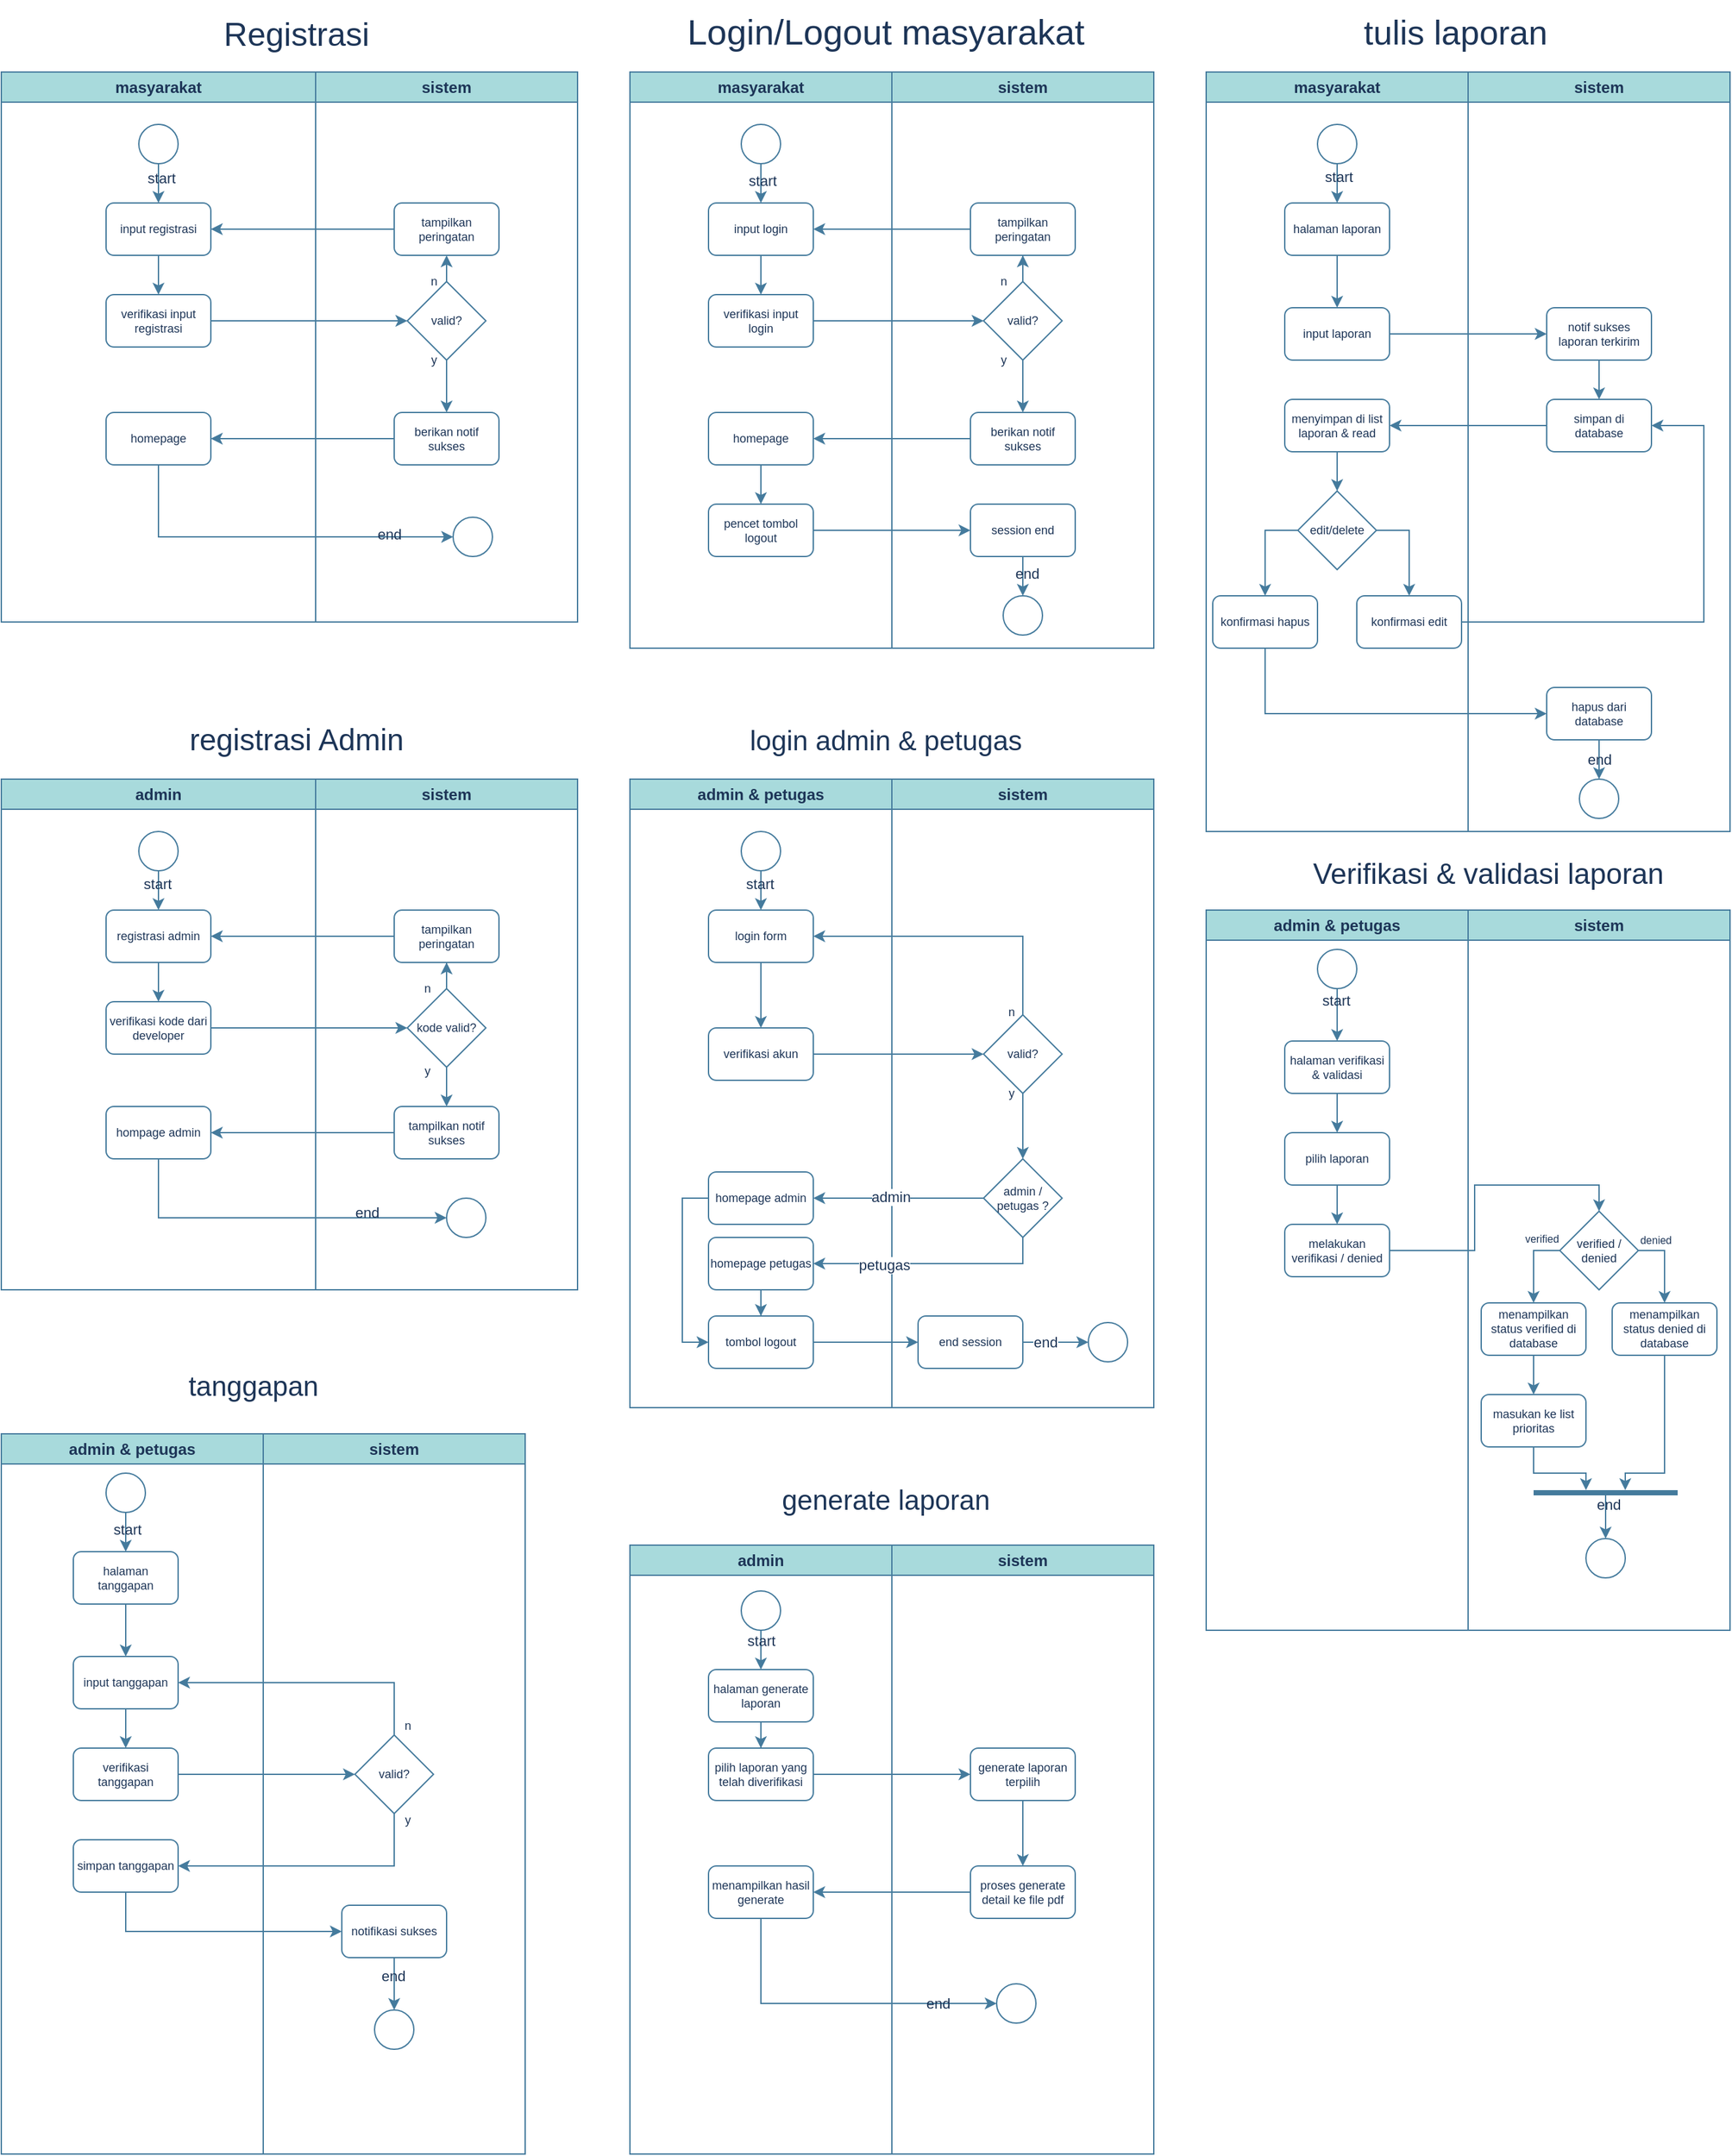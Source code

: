 <mxfile version="26.2.12">
  <diagram name="Page-1" id="beRLBzT_XKM5bKB51FGa">
    <mxGraphModel dx="2688" dy="1916" grid="1" gridSize="10" guides="1" tooltips="1" connect="1" arrows="1" fold="1" page="1" pageScale="1" pageWidth="3300" pageHeight="2339" math="0" shadow="0">
      <root>
        <mxCell id="0" />
        <mxCell id="1" parent="0" />
        <mxCell id="wUUIS_Tj_zLuiTxnAHIf-45" style="edgeStyle=orthogonalEdgeStyle;rounded=0;orthogonalLoop=1;jettySize=auto;html=1;entryX=1;entryY=0.5;entryDx=0;entryDy=0;labelBackgroundColor=none;strokeColor=#457B9D;fontColor=default;" parent="1" edge="1">
          <mxGeometry relative="1" as="geometry">
            <mxPoint x="321.25" y="358.75" as="sourcePoint" />
          </mxGeometry>
        </mxCell>
        <mxCell id="69j0QWAKF8QcVPXz4x1g-56" value="masyarakat" style="swimlane;whiteSpace=wrap;html=1;labelBackgroundColor=none;fillColor=#A8DADC;strokeColor=#457B9D;fontColor=#1D3557;" parent="1" vertex="1">
          <mxGeometry x="80" y="80" width="240" height="420" as="geometry" />
        </mxCell>
        <mxCell id="69j0QWAKF8QcVPXz4x1g-65" style="edgeStyle=orthogonalEdgeStyle;rounded=0;orthogonalLoop=1;jettySize=auto;html=1;entryX=0.5;entryY=0;entryDx=0;entryDy=0;labelBackgroundColor=none;strokeColor=#457B9D;fontColor=default;" parent="69j0QWAKF8QcVPXz4x1g-56" source="69j0QWAKF8QcVPXz4x1g-58" target="69j0QWAKF8QcVPXz4x1g-62" edge="1">
          <mxGeometry relative="1" as="geometry" />
        </mxCell>
        <mxCell id="69j0QWAKF8QcVPXz4x1g-58" value="input registrasi" style="rounded=1;whiteSpace=wrap;html=1;fillColor=none;fontSize=9;labelBackgroundColor=none;strokeColor=#457B9D;fontColor=#1D3557;" parent="69j0QWAKF8QcVPXz4x1g-56" vertex="1">
          <mxGeometry x="80" y="100" width="80" height="40" as="geometry" />
        </mxCell>
        <mxCell id="69j0QWAKF8QcVPXz4x1g-60" style="edgeStyle=orthogonalEdgeStyle;rounded=0;orthogonalLoop=1;jettySize=auto;html=1;entryX=0.5;entryY=0;entryDx=0;entryDy=0;labelBackgroundColor=none;strokeColor=#457B9D;fontColor=default;" parent="69j0QWAKF8QcVPXz4x1g-56" source="69j0QWAKF8QcVPXz4x1g-59" target="69j0QWAKF8QcVPXz4x1g-58" edge="1">
          <mxGeometry relative="1" as="geometry" />
        </mxCell>
        <mxCell id="69j0QWAKF8QcVPXz4x1g-61" value="start" style="edgeLabel;html=1;align=center;verticalAlign=middle;resizable=0;points=[];labelBackgroundColor=none;fontColor=#1D3557;" parent="69j0QWAKF8QcVPXz4x1g-60" vertex="1" connectable="0">
          <mxGeometry x="0.173" y="-2" relative="1" as="geometry">
            <mxPoint as="offset" />
          </mxGeometry>
        </mxCell>
        <mxCell id="69j0QWAKF8QcVPXz4x1g-59" value="" style="ellipse;whiteSpace=wrap;html=1;aspect=fixed;fillColor=none;labelBackgroundColor=none;strokeColor=#457B9D;fontColor=#1D3557;" parent="69j0QWAKF8QcVPXz4x1g-56" vertex="1">
          <mxGeometry x="105" y="40" width="30" height="30" as="geometry" />
        </mxCell>
        <mxCell id="69j0QWAKF8QcVPXz4x1g-62" value="verifikasi input registrasi" style="rounded=1;whiteSpace=wrap;html=1;fillColor=none;fontSize=9;labelBackgroundColor=none;strokeColor=#457B9D;fontColor=#1D3557;" parent="69j0QWAKF8QcVPXz4x1g-56" vertex="1">
          <mxGeometry x="80" y="170" width="80" height="40" as="geometry" />
        </mxCell>
        <mxCell id="69j0QWAKF8QcVPXz4x1g-96" value="homepage" style="rounded=1;whiteSpace=wrap;html=1;fillColor=none;fontSize=9;labelBackgroundColor=none;strokeColor=#457B9D;fontColor=#1D3557;" parent="69j0QWAKF8QcVPXz4x1g-56" vertex="1">
          <mxGeometry x="80" y="260" width="80" height="40" as="geometry" />
        </mxCell>
        <mxCell id="69j0QWAKF8QcVPXz4x1g-57" value="sistem" style="swimlane;whiteSpace=wrap;html=1;labelBackgroundColor=none;fillColor=#A8DADC;strokeColor=#457B9D;fontColor=#1D3557;" parent="1" vertex="1">
          <mxGeometry x="320" y="80" width="200" height="420" as="geometry" />
        </mxCell>
        <mxCell id="69j0QWAKF8QcVPXz4x1g-74" style="edgeStyle=orthogonalEdgeStyle;rounded=0;orthogonalLoop=1;jettySize=auto;html=1;entryX=0.5;entryY=0;entryDx=0;entryDy=0;labelBackgroundColor=none;strokeColor=#457B9D;fontColor=default;" parent="69j0QWAKF8QcVPXz4x1g-57" source="69j0QWAKF8QcVPXz4x1g-63" target="69j0QWAKF8QcVPXz4x1g-73" edge="1">
          <mxGeometry relative="1" as="geometry" />
        </mxCell>
        <mxCell id="69j0QWAKF8QcVPXz4x1g-63" value="valid?" style="rhombus;whiteSpace=wrap;html=1;fontSize=9;fillColor=none;labelBackgroundColor=none;strokeColor=#457B9D;fontColor=#1D3557;" parent="69j0QWAKF8QcVPXz4x1g-57" vertex="1">
          <mxGeometry x="70" y="160" width="60" height="60" as="geometry" />
        </mxCell>
        <mxCell id="69j0QWAKF8QcVPXz4x1g-68" value="y" style="text;html=1;align=center;verticalAlign=middle;resizable=0;points=[];autosize=1;strokeColor=none;fillColor=none;fontSize=9;labelBackgroundColor=none;fontColor=#1D3557;" parent="69j0QWAKF8QcVPXz4x1g-57" vertex="1">
          <mxGeometry x="75" y="210" width="30" height="20" as="geometry" />
        </mxCell>
        <mxCell id="69j0QWAKF8QcVPXz4x1g-70" value="tampilkan peringatan" style="rounded=1;whiteSpace=wrap;html=1;fillColor=none;fontSize=9;labelBackgroundColor=none;strokeColor=#457B9D;fontColor=#1D3557;" parent="69j0QWAKF8QcVPXz4x1g-57" vertex="1">
          <mxGeometry x="60" y="100" width="80" height="40" as="geometry" />
        </mxCell>
        <mxCell id="69j0QWAKF8QcVPXz4x1g-67" value="n" style="text;html=1;align=center;verticalAlign=middle;resizable=0;points=[];autosize=1;strokeColor=none;fillColor=none;fontSize=9;labelBackgroundColor=none;fontColor=#1D3557;" parent="69j0QWAKF8QcVPXz4x1g-57" vertex="1">
          <mxGeometry x="75" y="150" width="30" height="20" as="geometry" />
        </mxCell>
        <mxCell id="69j0QWAKF8QcVPXz4x1g-71" style="edgeStyle=orthogonalEdgeStyle;rounded=0;orthogonalLoop=1;jettySize=auto;html=1;entryX=0.499;entryY=1.006;entryDx=0;entryDy=0;entryPerimeter=0;labelBackgroundColor=none;strokeColor=#457B9D;fontColor=default;" parent="69j0QWAKF8QcVPXz4x1g-57" source="69j0QWAKF8QcVPXz4x1g-63" target="69j0QWAKF8QcVPXz4x1g-70" edge="1">
          <mxGeometry relative="1" as="geometry" />
        </mxCell>
        <mxCell id="69j0QWAKF8QcVPXz4x1g-73" value="berikan notif sukses" style="rounded=1;whiteSpace=wrap;html=1;fillColor=none;fontSize=9;labelBackgroundColor=none;strokeColor=#457B9D;fontColor=#1D3557;" parent="69j0QWAKF8QcVPXz4x1g-57" vertex="1">
          <mxGeometry x="60" y="260" width="80" height="40" as="geometry" />
        </mxCell>
        <mxCell id="69j0QWAKF8QcVPXz4x1g-76" value="" style="ellipse;whiteSpace=wrap;html=1;aspect=fixed;fillColor=none;labelBackgroundColor=none;strokeColor=#457B9D;fontColor=#1D3557;" parent="69j0QWAKF8QcVPXz4x1g-57" vertex="1">
          <mxGeometry x="105" y="340" width="30" height="30" as="geometry" />
        </mxCell>
        <mxCell id="69j0QWAKF8QcVPXz4x1g-64" style="edgeStyle=orthogonalEdgeStyle;rounded=0;orthogonalLoop=1;jettySize=auto;html=1;entryX=0;entryY=0.5;entryDx=0;entryDy=0;labelBackgroundColor=none;strokeColor=#457B9D;fontColor=default;" parent="1" source="69j0QWAKF8QcVPXz4x1g-62" target="69j0QWAKF8QcVPXz4x1g-63" edge="1">
          <mxGeometry relative="1" as="geometry" />
        </mxCell>
        <mxCell id="69j0QWAKF8QcVPXz4x1g-79" value="masyarakat" style="swimlane;whiteSpace=wrap;html=1;labelBackgroundColor=none;fillColor=#A8DADC;strokeColor=#457B9D;fontColor=#1D3557;" parent="1" vertex="1">
          <mxGeometry x="560" y="80" width="200" height="440" as="geometry" />
        </mxCell>
        <mxCell id="69j0QWAKF8QcVPXz4x1g-84" style="edgeStyle=orthogonalEdgeStyle;rounded=0;orthogonalLoop=1;jettySize=auto;html=1;entryX=0.5;entryY=0;entryDx=0;entryDy=0;labelBackgroundColor=none;strokeColor=#457B9D;fontColor=default;" parent="69j0QWAKF8QcVPXz4x1g-79" source="69j0QWAKF8QcVPXz4x1g-82" target="69j0QWAKF8QcVPXz4x1g-83" edge="1">
          <mxGeometry relative="1" as="geometry" />
        </mxCell>
        <mxCell id="69j0QWAKF8QcVPXz4x1g-85" value="start" style="edgeLabel;html=1;align=center;verticalAlign=middle;resizable=0;points=[];labelBackgroundColor=none;fontColor=#1D3557;" parent="69j0QWAKF8QcVPXz4x1g-84" vertex="1" connectable="0">
          <mxGeometry x="0.326" y="1" relative="1" as="geometry">
            <mxPoint as="offset" />
          </mxGeometry>
        </mxCell>
        <mxCell id="69j0QWAKF8QcVPXz4x1g-82" value="" style="ellipse;whiteSpace=wrap;html=1;aspect=fixed;fillColor=none;labelBackgroundColor=none;strokeColor=#457B9D;fontColor=#1D3557;" parent="69j0QWAKF8QcVPXz4x1g-79" vertex="1">
          <mxGeometry x="85" y="40" width="30" height="30" as="geometry" />
        </mxCell>
        <mxCell id="69j0QWAKF8QcVPXz4x1g-87" style="edgeStyle=orthogonalEdgeStyle;rounded=0;orthogonalLoop=1;jettySize=auto;html=1;entryX=0.5;entryY=0;entryDx=0;entryDy=0;labelBackgroundColor=none;strokeColor=#457B9D;fontColor=default;" parent="69j0QWAKF8QcVPXz4x1g-79" source="69j0QWAKF8QcVPXz4x1g-83" target="69j0QWAKF8QcVPXz4x1g-86" edge="1">
          <mxGeometry relative="1" as="geometry" />
        </mxCell>
        <mxCell id="69j0QWAKF8QcVPXz4x1g-83" value="input login" style="rounded=1;whiteSpace=wrap;html=1;fillColor=none;fontSize=9;labelBackgroundColor=none;strokeColor=#457B9D;fontColor=#1D3557;" parent="69j0QWAKF8QcVPXz4x1g-79" vertex="1">
          <mxGeometry x="60" y="100" width="80" height="40" as="geometry" />
        </mxCell>
        <mxCell id="69j0QWAKF8QcVPXz4x1g-86" value="verifikasi input login" style="rounded=1;whiteSpace=wrap;html=1;fillColor=none;fontSize=9;labelBackgroundColor=none;strokeColor=#457B9D;fontColor=#1D3557;" parent="69j0QWAKF8QcVPXz4x1g-79" vertex="1">
          <mxGeometry x="60" y="170" width="80" height="40" as="geometry" />
        </mxCell>
        <mxCell id="69j0QWAKF8QcVPXz4x1g-118" style="edgeStyle=orthogonalEdgeStyle;rounded=0;orthogonalLoop=1;jettySize=auto;html=1;entryX=0.5;entryY=0;entryDx=0;entryDy=0;labelBackgroundColor=none;strokeColor=#457B9D;fontColor=default;" parent="69j0QWAKF8QcVPXz4x1g-79" source="69j0QWAKF8QcVPXz4x1g-107" target="69j0QWAKF8QcVPXz4x1g-117" edge="1">
          <mxGeometry relative="1" as="geometry" />
        </mxCell>
        <mxCell id="69j0QWAKF8QcVPXz4x1g-107" value="homepage" style="rounded=1;whiteSpace=wrap;html=1;fillColor=none;fontSize=9;labelBackgroundColor=none;strokeColor=#457B9D;fontColor=#1D3557;" parent="69j0QWAKF8QcVPXz4x1g-79" vertex="1">
          <mxGeometry x="60" y="260" width="80" height="40" as="geometry" />
        </mxCell>
        <mxCell id="69j0QWAKF8QcVPXz4x1g-117" value="pencet tombol logout" style="rounded=1;whiteSpace=wrap;html=1;fillColor=none;fontSize=9;labelBackgroundColor=none;strokeColor=#457B9D;fontColor=#1D3557;" parent="69j0QWAKF8QcVPXz4x1g-79" vertex="1">
          <mxGeometry x="60" y="330" width="80" height="40" as="geometry" />
        </mxCell>
        <mxCell id="69j0QWAKF8QcVPXz4x1g-80" value="sistem" style="swimlane;whiteSpace=wrap;html=1;labelBackgroundColor=none;fillColor=#A8DADC;strokeColor=#457B9D;fontColor=#1D3557;" parent="1" vertex="1">
          <mxGeometry x="760" y="80" width="200" height="440" as="geometry" />
        </mxCell>
        <mxCell id="69j0QWAKF8QcVPXz4x1g-102" style="edgeStyle=orthogonalEdgeStyle;rounded=0;orthogonalLoop=1;jettySize=auto;html=1;entryX=0.5;entryY=0;entryDx=0;entryDy=0;labelBackgroundColor=none;strokeColor=#457B9D;fontColor=default;" parent="69j0QWAKF8QcVPXz4x1g-80" source="69j0QWAKF8QcVPXz4x1g-90" target="69j0QWAKF8QcVPXz4x1g-95" edge="1">
          <mxGeometry relative="1" as="geometry" />
        </mxCell>
        <mxCell id="69j0QWAKF8QcVPXz4x1g-104" style="edgeStyle=orthogonalEdgeStyle;rounded=0;orthogonalLoop=1;jettySize=auto;html=1;entryX=0.5;entryY=1;entryDx=0;entryDy=0;labelBackgroundColor=none;strokeColor=#457B9D;fontColor=default;" parent="69j0QWAKF8QcVPXz4x1g-80" source="69j0QWAKF8QcVPXz4x1g-90" target="69j0QWAKF8QcVPXz4x1g-103" edge="1">
          <mxGeometry relative="1" as="geometry" />
        </mxCell>
        <mxCell id="69j0QWAKF8QcVPXz4x1g-90" value="valid?" style="rhombus;whiteSpace=wrap;html=1;fontSize=9;fillColor=none;labelBackgroundColor=none;strokeColor=#457B9D;fontColor=#1D3557;" parent="69j0QWAKF8QcVPXz4x1g-80" vertex="1">
          <mxGeometry x="70" y="160" width="60" height="60" as="geometry" />
        </mxCell>
        <mxCell id="69j0QWAKF8QcVPXz4x1g-94" value="y" style="text;html=1;align=center;verticalAlign=middle;resizable=0;points=[];autosize=1;strokeColor=none;fillColor=none;fontSize=9;labelBackgroundColor=none;fontColor=#1D3557;" parent="69j0QWAKF8QcVPXz4x1g-80" vertex="1">
          <mxGeometry x="70" y="210" width="30" height="20" as="geometry" />
        </mxCell>
        <mxCell id="69j0QWAKF8QcVPXz4x1g-95" value="berikan notif sukses" style="rounded=1;whiteSpace=wrap;html=1;fillColor=none;fontSize=9;labelBackgroundColor=none;strokeColor=#457B9D;fontColor=#1D3557;" parent="69j0QWAKF8QcVPXz4x1g-80" vertex="1">
          <mxGeometry x="60" y="260" width="80" height="40" as="geometry" />
        </mxCell>
        <mxCell id="69j0QWAKF8QcVPXz4x1g-103" value="tampilkan peringatan" style="rounded=1;whiteSpace=wrap;html=1;fillColor=none;fontSize=9;labelBackgroundColor=none;strokeColor=#457B9D;fontColor=#1D3557;" parent="69j0QWAKF8QcVPXz4x1g-80" vertex="1">
          <mxGeometry x="60" y="100" width="80" height="40" as="geometry" />
        </mxCell>
        <mxCell id="69j0QWAKF8QcVPXz4x1g-93" value="n" style="text;html=1;align=center;verticalAlign=middle;resizable=0;points=[];autosize=1;strokeColor=none;fillColor=none;fontSize=9;labelBackgroundColor=none;fontColor=#1D3557;" parent="69j0QWAKF8QcVPXz4x1g-80" vertex="1">
          <mxGeometry x="70" y="150" width="30" height="20" as="geometry" />
        </mxCell>
        <mxCell id="69j0QWAKF8QcVPXz4x1g-122" style="edgeStyle=orthogonalEdgeStyle;rounded=0;orthogonalLoop=1;jettySize=auto;html=1;entryX=0.5;entryY=0;entryDx=0;entryDy=0;labelBackgroundColor=none;strokeColor=#457B9D;fontColor=default;" parent="69j0QWAKF8QcVPXz4x1g-80" source="69j0QWAKF8QcVPXz4x1g-119" target="69j0QWAKF8QcVPXz4x1g-121" edge="1">
          <mxGeometry relative="1" as="geometry" />
        </mxCell>
        <mxCell id="69j0QWAKF8QcVPXz4x1g-123" value="end" style="edgeLabel;html=1;align=center;verticalAlign=middle;resizable=0;points=[];labelBackgroundColor=none;fontColor=#1D3557;" parent="69j0QWAKF8QcVPXz4x1g-122" vertex="1" connectable="0">
          <mxGeometry x="0.093" y="-3" relative="1" as="geometry">
            <mxPoint as="offset" />
          </mxGeometry>
        </mxCell>
        <mxCell id="69j0QWAKF8QcVPXz4x1g-119" value="session end" style="rounded=1;whiteSpace=wrap;html=1;fillColor=none;fontSize=9;labelBackgroundColor=none;strokeColor=#457B9D;fontColor=#1D3557;" parent="69j0QWAKF8QcVPXz4x1g-80" vertex="1">
          <mxGeometry x="60" y="330" width="80" height="40" as="geometry" />
        </mxCell>
        <mxCell id="69j0QWAKF8QcVPXz4x1g-121" value="" style="ellipse;whiteSpace=wrap;html=1;aspect=fixed;fillColor=none;labelBackgroundColor=none;strokeColor=#457B9D;fontColor=#1D3557;" parent="69j0QWAKF8QcVPXz4x1g-80" vertex="1">
          <mxGeometry x="85" y="400" width="30" height="30" as="geometry" />
        </mxCell>
        <mxCell id="69j0QWAKF8QcVPXz4x1g-81" value="Registrasi" style="text;html=1;align=center;verticalAlign=middle;resizable=0;points=[];autosize=1;strokeColor=none;fillColor=none;fontSize=25;labelBackgroundColor=none;fontColor=#1D3557;" parent="1" vertex="1">
          <mxGeometry x="240" y="30" width="130" height="40" as="geometry" />
        </mxCell>
        <mxCell id="69j0QWAKF8QcVPXz4x1g-91" style="edgeStyle=orthogonalEdgeStyle;rounded=0;orthogonalLoop=1;jettySize=auto;html=1;entryX=0;entryY=0.5;entryDx=0;entryDy=0;labelBackgroundColor=none;strokeColor=#457B9D;fontColor=default;" parent="1" source="69j0QWAKF8QcVPXz4x1g-86" target="69j0QWAKF8QcVPXz4x1g-90" edge="1">
          <mxGeometry relative="1" as="geometry" />
        </mxCell>
        <mxCell id="69j0QWAKF8QcVPXz4x1g-97" style="edgeStyle=orthogonalEdgeStyle;rounded=0;orthogonalLoop=1;jettySize=auto;html=1;entryX=1;entryY=0.5;entryDx=0;entryDy=0;labelBackgroundColor=none;strokeColor=#457B9D;fontColor=default;" parent="1" source="69j0QWAKF8QcVPXz4x1g-73" target="69j0QWAKF8QcVPXz4x1g-96" edge="1">
          <mxGeometry relative="1" as="geometry" />
        </mxCell>
        <mxCell id="69j0QWAKF8QcVPXz4x1g-105" style="edgeStyle=orthogonalEdgeStyle;rounded=0;orthogonalLoop=1;jettySize=auto;html=1;entryX=1;entryY=0.5;entryDx=0;entryDy=0;labelBackgroundColor=none;strokeColor=#457B9D;fontColor=default;" parent="1" source="69j0QWAKF8QcVPXz4x1g-103" target="69j0QWAKF8QcVPXz4x1g-83" edge="1">
          <mxGeometry relative="1" as="geometry" />
        </mxCell>
        <mxCell id="69j0QWAKF8QcVPXz4x1g-106" style="edgeStyle=orthogonalEdgeStyle;rounded=0;orthogonalLoop=1;jettySize=auto;html=1;entryX=1;entryY=0.5;entryDx=0;entryDy=0;labelBackgroundColor=none;strokeColor=#457B9D;fontColor=default;" parent="1" source="69j0QWAKF8QcVPXz4x1g-70" target="69j0QWAKF8QcVPXz4x1g-58" edge="1">
          <mxGeometry relative="1" as="geometry" />
        </mxCell>
        <mxCell id="69j0QWAKF8QcVPXz4x1g-108" style="edgeStyle=orthogonalEdgeStyle;rounded=0;orthogonalLoop=1;jettySize=auto;html=1;entryX=1;entryY=0.5;entryDx=0;entryDy=0;labelBackgroundColor=none;strokeColor=#457B9D;fontColor=default;" parent="1" source="69j0QWAKF8QcVPXz4x1g-95" target="69j0QWAKF8QcVPXz4x1g-107" edge="1">
          <mxGeometry relative="1" as="geometry" />
        </mxCell>
        <mxCell id="69j0QWAKF8QcVPXz4x1g-112" value="Login/Logout masyarakat" style="text;html=1;align=center;verticalAlign=middle;resizable=0;points=[];autosize=1;strokeColor=none;fillColor=none;fontSize=27;labelBackgroundColor=none;fontColor=#1D3557;" parent="1" vertex="1">
          <mxGeometry x="590" y="25" width="330" height="50" as="geometry" />
        </mxCell>
        <mxCell id="69j0QWAKF8QcVPXz4x1g-113" value="masyarakat" style="swimlane;whiteSpace=wrap;html=1;labelBackgroundColor=none;fillColor=#A8DADC;strokeColor=#457B9D;fontColor=#1D3557;" parent="1" vertex="1">
          <mxGeometry x="1000" y="80" width="200" height="580" as="geometry" />
        </mxCell>
        <mxCell id="69j0QWAKF8QcVPXz4x1g-126" style="edgeStyle=orthogonalEdgeStyle;rounded=0;orthogonalLoop=1;jettySize=auto;html=1;entryX=0.5;entryY=0;entryDx=0;entryDy=0;labelBackgroundColor=none;strokeColor=#457B9D;fontColor=default;" parent="69j0QWAKF8QcVPXz4x1g-113" source="69j0QWAKF8QcVPXz4x1g-124" target="69j0QWAKF8QcVPXz4x1g-125" edge="1">
          <mxGeometry relative="1" as="geometry" />
        </mxCell>
        <mxCell id="69j0QWAKF8QcVPXz4x1g-127" value="start" style="edgeLabel;html=1;align=center;verticalAlign=middle;resizable=0;points=[];labelBackgroundColor=none;fontColor=#1D3557;" parent="69j0QWAKF8QcVPXz4x1g-126" vertex="1" connectable="0">
          <mxGeometry x="-0.605" y="1" relative="1" as="geometry">
            <mxPoint as="offset" />
          </mxGeometry>
        </mxCell>
        <mxCell id="69j0QWAKF8QcVPXz4x1g-124" value="" style="ellipse;whiteSpace=wrap;html=1;aspect=fixed;fillColor=none;labelBackgroundColor=none;strokeColor=#457B9D;fontColor=#1D3557;" parent="69j0QWAKF8QcVPXz4x1g-113" vertex="1">
          <mxGeometry x="85" y="40" width="30" height="30" as="geometry" />
        </mxCell>
        <mxCell id="69j0QWAKF8QcVPXz4x1g-129" style="edgeStyle=orthogonalEdgeStyle;rounded=0;orthogonalLoop=1;jettySize=auto;html=1;entryX=0.5;entryY=0;entryDx=0;entryDy=0;labelBackgroundColor=none;strokeColor=#457B9D;fontColor=default;" parent="69j0QWAKF8QcVPXz4x1g-113" source="69j0QWAKF8QcVPXz4x1g-125" target="69j0QWAKF8QcVPXz4x1g-128" edge="1">
          <mxGeometry relative="1" as="geometry" />
        </mxCell>
        <mxCell id="69j0QWAKF8QcVPXz4x1g-125" value="halaman laporan" style="rounded=1;whiteSpace=wrap;html=1;fillColor=none;fontSize=9;labelBackgroundColor=none;strokeColor=#457B9D;fontColor=#1D3557;" parent="69j0QWAKF8QcVPXz4x1g-113" vertex="1">
          <mxGeometry x="60" y="100" width="80" height="40" as="geometry" />
        </mxCell>
        <mxCell id="69j0QWAKF8QcVPXz4x1g-128" value="input laporan" style="rounded=1;whiteSpace=wrap;html=1;fillColor=none;fontSize=9;labelBackgroundColor=none;strokeColor=#457B9D;fontColor=#1D3557;" parent="69j0QWAKF8QcVPXz4x1g-113" vertex="1">
          <mxGeometry x="60" y="180" width="80" height="40" as="geometry" />
        </mxCell>
        <mxCell id="69j0QWAKF8QcVPXz4x1g-243" style="edgeStyle=orthogonalEdgeStyle;rounded=0;orthogonalLoop=1;jettySize=auto;html=1;entryX=0.5;entryY=0;entryDx=0;entryDy=0;labelBackgroundColor=none;strokeColor=#457B9D;fontColor=default;" parent="69j0QWAKF8QcVPXz4x1g-113" edge="1">
          <mxGeometry relative="1" as="geometry">
            <mxPoint x="45" y="425" as="sourcePoint" />
          </mxGeometry>
        </mxCell>
        <mxCell id="69j0QWAKF8QcVPXz4x1g-250" style="edgeStyle=orthogonalEdgeStyle;rounded=0;orthogonalLoop=1;jettySize=auto;html=1;entryX=0.5;entryY=0;entryDx=0;entryDy=0;labelBackgroundColor=none;strokeColor=#457B9D;fontColor=default;" parent="69j0QWAKF8QcVPXz4x1g-113" source="69j0QWAKF8QcVPXz4x1g-246" target="69j0QWAKF8QcVPXz4x1g-249" edge="1">
          <mxGeometry relative="1" as="geometry" />
        </mxCell>
        <mxCell id="69j0QWAKF8QcVPXz4x1g-246" value="menyimpan di list laporan &amp;amp; read" style="rounded=1;whiteSpace=wrap;html=1;fillColor=none;fontSize=9;labelBackgroundColor=none;strokeColor=#457B9D;fontColor=#1D3557;" parent="69j0QWAKF8QcVPXz4x1g-113" vertex="1">
          <mxGeometry x="60" y="250" width="80" height="40" as="geometry" />
        </mxCell>
        <mxCell id="69j0QWAKF8QcVPXz4x1g-263" style="edgeStyle=orthogonalEdgeStyle;rounded=0;orthogonalLoop=1;jettySize=auto;html=1;entryX=0.5;entryY=0;entryDx=0;entryDy=0;labelBackgroundColor=none;strokeColor=#457B9D;fontColor=default;" parent="69j0QWAKF8QcVPXz4x1g-113" source="69j0QWAKF8QcVPXz4x1g-249" target="69j0QWAKF8QcVPXz4x1g-262" edge="1">
          <mxGeometry relative="1" as="geometry">
            <Array as="points">
              <mxPoint x="45" y="350" />
            </Array>
          </mxGeometry>
        </mxCell>
        <mxCell id="69j0QWAKF8QcVPXz4x1g-265" style="edgeStyle=orthogonalEdgeStyle;rounded=0;orthogonalLoop=1;jettySize=auto;html=1;exitX=1;exitY=0.5;exitDx=0;exitDy=0;entryX=0.5;entryY=0;entryDx=0;entryDy=0;labelBackgroundColor=none;strokeColor=#457B9D;fontColor=default;" parent="69j0QWAKF8QcVPXz4x1g-113" source="69j0QWAKF8QcVPXz4x1g-249" target="69j0QWAKF8QcVPXz4x1g-264" edge="1">
          <mxGeometry relative="1" as="geometry" />
        </mxCell>
        <mxCell id="69j0QWAKF8QcVPXz4x1g-249" value="edit/delete" style="rhombus;whiteSpace=wrap;html=1;fontSize=9;fillColor=none;labelBackgroundColor=none;strokeColor=#457B9D;fontColor=#1D3557;" parent="69j0QWAKF8QcVPXz4x1g-113" vertex="1">
          <mxGeometry x="70" y="320" width="60" height="60" as="geometry" />
        </mxCell>
        <mxCell id="69j0QWAKF8QcVPXz4x1g-262" value="konfirmasi hapus" style="rounded=1;whiteSpace=wrap;html=1;fillColor=none;fontSize=9;labelBackgroundColor=none;strokeColor=#457B9D;fontColor=#1D3557;" parent="69j0QWAKF8QcVPXz4x1g-113" vertex="1">
          <mxGeometry x="5" y="400" width="80" height="40" as="geometry" />
        </mxCell>
        <mxCell id="69j0QWAKF8QcVPXz4x1g-264" value="konfirmasi edit" style="rounded=1;whiteSpace=wrap;html=1;fillColor=none;fontSize=9;labelBackgroundColor=none;strokeColor=#457B9D;fontColor=#1D3557;" parent="69j0QWAKF8QcVPXz4x1g-113" vertex="1">
          <mxGeometry x="115" y="400" width="80" height="40" as="geometry" />
        </mxCell>
        <mxCell id="69j0QWAKF8QcVPXz4x1g-115" value="sistem" style="swimlane;whiteSpace=wrap;html=1;labelBackgroundColor=none;fillColor=#A8DADC;strokeColor=#457B9D;fontColor=#1D3557;" parent="1" vertex="1">
          <mxGeometry x="1200" y="80" width="200" height="580" as="geometry" />
        </mxCell>
        <mxCell id="69j0QWAKF8QcVPXz4x1g-148" value="simpan di database" style="rounded=1;whiteSpace=wrap;html=1;fillColor=none;fontSize=9;labelBackgroundColor=none;strokeColor=#457B9D;fontColor=#1D3557;" parent="69j0QWAKF8QcVPXz4x1g-115" vertex="1">
          <mxGeometry x="60" y="250" width="80" height="40" as="geometry" />
        </mxCell>
        <mxCell id="69j0QWAKF8QcVPXz4x1g-174" style="edgeStyle=orthogonalEdgeStyle;rounded=0;orthogonalLoop=1;jettySize=auto;html=1;entryX=0.5;entryY=0;entryDx=0;entryDy=0;labelBackgroundColor=none;strokeColor=#457B9D;fontColor=default;" parent="69j0QWAKF8QcVPXz4x1g-115" source="69j0QWAKF8QcVPXz4x1g-172" target="69j0QWAKF8QcVPXz4x1g-148" edge="1">
          <mxGeometry relative="1" as="geometry" />
        </mxCell>
        <mxCell id="69j0QWAKF8QcVPXz4x1g-172" value="notif sukses laporan terkirim" style="rounded=1;whiteSpace=wrap;html=1;fillColor=none;fontSize=9;labelBackgroundColor=none;strokeColor=#457B9D;fontColor=#1D3557;" parent="69j0QWAKF8QcVPXz4x1g-115" vertex="1">
          <mxGeometry x="60" y="180" width="80" height="40" as="geometry" />
        </mxCell>
        <mxCell id="69j0QWAKF8QcVPXz4x1g-276" style="edgeStyle=orthogonalEdgeStyle;rounded=0;orthogonalLoop=1;jettySize=auto;html=1;entryX=0.5;entryY=0;entryDx=0;entryDy=0;labelBackgroundColor=none;strokeColor=#457B9D;fontColor=default;" parent="69j0QWAKF8QcVPXz4x1g-115" source="69j0QWAKF8QcVPXz4x1g-273" target="69j0QWAKF8QcVPXz4x1g-275" edge="1">
          <mxGeometry relative="1" as="geometry" />
        </mxCell>
        <mxCell id="69j0QWAKF8QcVPXz4x1g-277" value="end" style="edgeLabel;html=1;align=center;verticalAlign=middle;resizable=0;points=[];labelBackgroundColor=none;fontColor=#1D3557;" parent="69j0QWAKF8QcVPXz4x1g-276" vertex="1" connectable="0">
          <mxGeometry x="0.384" relative="1" as="geometry">
            <mxPoint as="offset" />
          </mxGeometry>
        </mxCell>
        <mxCell id="69j0QWAKF8QcVPXz4x1g-273" value="hapus dari database" style="rounded=1;whiteSpace=wrap;html=1;fillColor=none;fontSize=9;labelBackgroundColor=none;strokeColor=#457B9D;fontColor=#1D3557;" parent="69j0QWAKF8QcVPXz4x1g-115" vertex="1">
          <mxGeometry x="60" y="470" width="80" height="40" as="geometry" />
        </mxCell>
        <mxCell id="69j0QWAKF8QcVPXz4x1g-275" value="" style="ellipse;whiteSpace=wrap;html=1;aspect=fixed;fillColor=none;labelBackgroundColor=none;strokeColor=#457B9D;fontColor=#1D3557;" parent="69j0QWAKF8QcVPXz4x1g-115" vertex="1">
          <mxGeometry x="85" y="540" width="30" height="30" as="geometry" />
        </mxCell>
        <mxCell id="69j0QWAKF8QcVPXz4x1g-120" style="edgeStyle=orthogonalEdgeStyle;rounded=0;orthogonalLoop=1;jettySize=auto;html=1;entryX=0;entryY=0.5;entryDx=0;entryDy=0;labelBackgroundColor=none;strokeColor=#457B9D;fontColor=default;" parent="1" source="69j0QWAKF8QcVPXz4x1g-117" target="69j0QWAKF8QcVPXz4x1g-119" edge="1">
          <mxGeometry relative="1" as="geometry" />
        </mxCell>
        <mxCell id="69j0QWAKF8QcVPXz4x1g-168" value="tulis laporan" style="text;html=1;align=center;verticalAlign=middle;resizable=0;points=[];autosize=1;strokeColor=none;fillColor=none;fontSize=26;labelBackgroundColor=none;fontColor=#1D3557;" parent="1" vertex="1">
          <mxGeometry x="1110" y="30" width="160" height="40" as="geometry" />
        </mxCell>
        <mxCell id="69j0QWAKF8QcVPXz4x1g-169" value="admin" style="swimlane;whiteSpace=wrap;html=1;labelBackgroundColor=none;fillColor=#A8DADC;strokeColor=#457B9D;fontColor=#1D3557;" parent="1" vertex="1">
          <mxGeometry x="80" y="620" width="240" height="390" as="geometry" />
        </mxCell>
        <mxCell id="69j0QWAKF8QcVPXz4x1g-180" style="edgeStyle=orthogonalEdgeStyle;rounded=0;orthogonalLoop=1;jettySize=auto;html=1;entryX=0.5;entryY=0;entryDx=0;entryDy=0;labelBackgroundColor=none;strokeColor=#457B9D;fontColor=default;" parent="69j0QWAKF8QcVPXz4x1g-169" source="69j0QWAKF8QcVPXz4x1g-178" target="69j0QWAKF8QcVPXz4x1g-179" edge="1">
          <mxGeometry relative="1" as="geometry" />
        </mxCell>
        <mxCell id="69j0QWAKF8QcVPXz4x1g-202" value="start" style="edgeLabel;html=1;align=center;verticalAlign=middle;resizable=0;points=[];labelBackgroundColor=none;fontColor=#1D3557;" parent="69j0QWAKF8QcVPXz4x1g-180" vertex="1" connectable="0">
          <mxGeometry x="-0.601" y="-1" relative="1" as="geometry">
            <mxPoint as="offset" />
          </mxGeometry>
        </mxCell>
        <mxCell id="69j0QWAKF8QcVPXz4x1g-178" value="" style="ellipse;whiteSpace=wrap;html=1;aspect=fixed;fillColor=none;labelBackgroundColor=none;strokeColor=#457B9D;fontColor=#1D3557;" parent="69j0QWAKF8QcVPXz4x1g-169" vertex="1">
          <mxGeometry x="105" y="40" width="30" height="30" as="geometry" />
        </mxCell>
        <mxCell id="69j0QWAKF8QcVPXz4x1g-182" style="edgeStyle=orthogonalEdgeStyle;rounded=0;orthogonalLoop=1;jettySize=auto;html=1;entryX=0.5;entryY=0;entryDx=0;entryDy=0;labelBackgroundColor=none;strokeColor=#457B9D;fontColor=default;" parent="69j0QWAKF8QcVPXz4x1g-169" source="69j0QWAKF8QcVPXz4x1g-179" target="69j0QWAKF8QcVPXz4x1g-181" edge="1">
          <mxGeometry relative="1" as="geometry" />
        </mxCell>
        <mxCell id="69j0QWAKF8QcVPXz4x1g-179" value="registrasi admin" style="rounded=1;whiteSpace=wrap;html=1;fillColor=none;fontSize=9;labelBackgroundColor=none;strokeColor=#457B9D;fontColor=#1D3557;" parent="69j0QWAKF8QcVPXz4x1g-169" vertex="1">
          <mxGeometry x="80" y="100" width="80" height="40" as="geometry" />
        </mxCell>
        <mxCell id="69j0QWAKF8QcVPXz4x1g-181" value="verifikasi kode dari developer" style="rounded=1;whiteSpace=wrap;html=1;fillColor=none;fontSize=9;labelBackgroundColor=none;strokeColor=#457B9D;fontColor=#1D3557;" parent="69j0QWAKF8QcVPXz4x1g-169" vertex="1">
          <mxGeometry x="80" y="170" width="80" height="40" as="geometry" />
        </mxCell>
        <mxCell id="69j0QWAKF8QcVPXz4x1g-194" value="hompage admin" style="rounded=1;whiteSpace=wrap;html=1;fillColor=none;fontSize=9;labelBackgroundColor=none;strokeColor=#457B9D;fontColor=#1D3557;" parent="69j0QWAKF8QcVPXz4x1g-169" vertex="1">
          <mxGeometry x="80" y="250" width="80" height="40" as="geometry" />
        </mxCell>
        <mxCell id="69j0QWAKF8QcVPXz4x1g-171" value="sistem" style="swimlane;whiteSpace=wrap;html=1;labelBackgroundColor=none;fillColor=#A8DADC;strokeColor=#457B9D;fontColor=#1D3557;" parent="1" vertex="1">
          <mxGeometry x="320" y="620" width="200" height="390" as="geometry" />
        </mxCell>
        <mxCell id="69j0QWAKF8QcVPXz4x1g-189" style="edgeStyle=orthogonalEdgeStyle;rounded=0;orthogonalLoop=1;jettySize=auto;html=1;entryX=0.5;entryY=1;entryDx=0;entryDy=0;labelBackgroundColor=none;strokeColor=#457B9D;fontColor=default;" parent="69j0QWAKF8QcVPXz4x1g-171" source="69j0QWAKF8QcVPXz4x1g-185" target="69j0QWAKF8QcVPXz4x1g-188" edge="1">
          <mxGeometry relative="1" as="geometry" />
        </mxCell>
        <mxCell id="69j0QWAKF8QcVPXz4x1g-192" style="edgeStyle=orthogonalEdgeStyle;rounded=0;orthogonalLoop=1;jettySize=auto;html=1;entryX=0.5;entryY=0;entryDx=0;entryDy=0;labelBackgroundColor=none;strokeColor=#457B9D;fontColor=default;" parent="69j0QWAKF8QcVPXz4x1g-171" source="69j0QWAKF8QcVPXz4x1g-185" target="69j0QWAKF8QcVPXz4x1g-190" edge="1">
          <mxGeometry relative="1" as="geometry" />
        </mxCell>
        <mxCell id="69j0QWAKF8QcVPXz4x1g-185" value="kode valid?" style="rhombus;whiteSpace=wrap;html=1;fontSize=9;fillColor=none;labelBackgroundColor=none;strokeColor=#457B9D;fontColor=#1D3557;" parent="69j0QWAKF8QcVPXz4x1g-171" vertex="1">
          <mxGeometry x="70" y="160" width="60" height="60" as="geometry" />
        </mxCell>
        <mxCell id="69j0QWAKF8QcVPXz4x1g-187" value="n" style="text;html=1;align=center;verticalAlign=middle;resizable=0;points=[];autosize=1;strokeColor=none;fillColor=none;fontSize=9;labelBackgroundColor=none;fontColor=#1D3557;" parent="69j0QWAKF8QcVPXz4x1g-171" vertex="1">
          <mxGeometry x="70" y="150" width="30" height="20" as="geometry" />
        </mxCell>
        <mxCell id="69j0QWAKF8QcVPXz4x1g-188" value="tampilkan peringatan" style="rounded=1;whiteSpace=wrap;html=1;fillColor=none;fontSize=9;labelBackgroundColor=none;strokeColor=#457B9D;fontColor=#1D3557;" parent="69j0QWAKF8QcVPXz4x1g-171" vertex="1">
          <mxGeometry x="60" y="100" width="80" height="40" as="geometry" />
        </mxCell>
        <mxCell id="69j0QWAKF8QcVPXz4x1g-190" value="tampilkan notif sukses" style="rounded=1;whiteSpace=wrap;html=1;fillColor=none;fontSize=9;labelBackgroundColor=none;strokeColor=#457B9D;fontColor=#1D3557;" parent="69j0QWAKF8QcVPXz4x1g-171" vertex="1">
          <mxGeometry x="60" y="250" width="80" height="40" as="geometry" />
        </mxCell>
        <mxCell id="69j0QWAKF8QcVPXz4x1g-193" value="y" style="text;html=1;align=center;verticalAlign=middle;resizable=0;points=[];autosize=1;strokeColor=none;fillColor=none;fontSize=9;labelBackgroundColor=none;fontColor=#1D3557;" parent="69j0QWAKF8QcVPXz4x1g-171" vertex="1">
          <mxGeometry x="70" y="213" width="30" height="20" as="geometry" />
        </mxCell>
        <mxCell id="69j0QWAKF8QcVPXz4x1g-197" value="" style="ellipse;whiteSpace=wrap;html=1;aspect=fixed;fillColor=none;labelBackgroundColor=none;strokeColor=#457B9D;fontColor=#1D3557;" parent="69j0QWAKF8QcVPXz4x1g-171" vertex="1">
          <mxGeometry x="100" y="320" width="30" height="30" as="geometry" />
        </mxCell>
        <mxCell id="69j0QWAKF8QcVPXz4x1g-173" style="edgeStyle=orthogonalEdgeStyle;rounded=0;orthogonalLoop=1;jettySize=auto;html=1;entryX=0;entryY=0.5;entryDx=0;entryDy=0;labelBackgroundColor=none;strokeColor=#457B9D;fontColor=default;" parent="1" source="69j0QWAKF8QcVPXz4x1g-128" target="69j0QWAKF8QcVPXz4x1g-172" edge="1">
          <mxGeometry relative="1" as="geometry" />
        </mxCell>
        <mxCell id="69j0QWAKF8QcVPXz4x1g-186" style="edgeStyle=orthogonalEdgeStyle;rounded=0;orthogonalLoop=1;jettySize=auto;html=1;entryX=0;entryY=0.5;entryDx=0;entryDy=0;labelBackgroundColor=none;strokeColor=#457B9D;fontColor=default;" parent="1" source="69j0QWAKF8QcVPXz4x1g-181" target="69j0QWAKF8QcVPXz4x1g-185" edge="1">
          <mxGeometry relative="1" as="geometry" />
        </mxCell>
        <mxCell id="69j0QWAKF8QcVPXz4x1g-191" style="edgeStyle=orthogonalEdgeStyle;rounded=0;orthogonalLoop=1;jettySize=auto;html=1;entryX=1;entryY=0.5;entryDx=0;entryDy=0;labelBackgroundColor=none;strokeColor=#457B9D;fontColor=default;" parent="1" source="69j0QWAKF8QcVPXz4x1g-188" target="69j0QWAKF8QcVPXz4x1g-179" edge="1">
          <mxGeometry relative="1" as="geometry" />
        </mxCell>
        <mxCell id="69j0QWAKF8QcVPXz4x1g-195" style="edgeStyle=orthogonalEdgeStyle;rounded=0;orthogonalLoop=1;jettySize=auto;html=1;entryX=1;entryY=0.5;entryDx=0;entryDy=0;labelBackgroundColor=none;strokeColor=#457B9D;fontColor=default;" parent="1" source="69j0QWAKF8QcVPXz4x1g-190" target="69j0QWAKF8QcVPXz4x1g-194" edge="1">
          <mxGeometry relative="1" as="geometry" />
        </mxCell>
        <mxCell id="69j0QWAKF8QcVPXz4x1g-203" value="admin &amp;amp; petugas" style="swimlane;whiteSpace=wrap;html=1;labelBackgroundColor=none;fillColor=#A8DADC;strokeColor=#457B9D;fontColor=#1D3557;" parent="1" vertex="1">
          <mxGeometry x="560" y="620" width="200" height="480" as="geometry">
            <mxRectangle x="560" y="560" width="140" height="30" as="alternateBounds" />
          </mxGeometry>
        </mxCell>
        <mxCell id="69j0QWAKF8QcVPXz4x1g-207" style="edgeStyle=orthogonalEdgeStyle;rounded=0;orthogonalLoop=1;jettySize=auto;html=1;entryX=0.5;entryY=0;entryDx=0;entryDy=0;labelBackgroundColor=none;strokeColor=#457B9D;fontColor=default;" parent="69j0QWAKF8QcVPXz4x1g-203" source="69j0QWAKF8QcVPXz4x1g-205" target="69j0QWAKF8QcVPXz4x1g-206" edge="1">
          <mxGeometry relative="1" as="geometry" />
        </mxCell>
        <mxCell id="69j0QWAKF8QcVPXz4x1g-231" value="start" style="edgeLabel;html=1;align=center;verticalAlign=middle;resizable=0;points=[];labelBackgroundColor=none;fontColor=#1D3557;" parent="69j0QWAKF8QcVPXz4x1g-207" vertex="1" connectable="0">
          <mxGeometry x="-0.605" y="-1" relative="1" as="geometry">
            <mxPoint as="offset" />
          </mxGeometry>
        </mxCell>
        <mxCell id="69j0QWAKF8QcVPXz4x1g-205" value="" style="ellipse;whiteSpace=wrap;html=1;aspect=fixed;fillColor=none;labelBackgroundColor=none;strokeColor=#457B9D;fontColor=#1D3557;" parent="69j0QWAKF8QcVPXz4x1g-203" vertex="1">
          <mxGeometry x="85" y="40" width="30" height="30" as="geometry" />
        </mxCell>
        <mxCell id="69j0QWAKF8QcVPXz4x1g-209" style="edgeStyle=orthogonalEdgeStyle;rounded=0;orthogonalLoop=1;jettySize=auto;html=1;entryX=0.5;entryY=0;entryDx=0;entryDy=0;labelBackgroundColor=none;strokeColor=#457B9D;fontColor=default;" parent="69j0QWAKF8QcVPXz4x1g-203" source="69j0QWAKF8QcVPXz4x1g-206" edge="1">
          <mxGeometry relative="1" as="geometry">
            <mxPoint x="100" y="190" as="targetPoint" />
          </mxGeometry>
        </mxCell>
        <mxCell id="69j0QWAKF8QcVPXz4x1g-206" value="login form" style="rounded=1;whiteSpace=wrap;html=1;fillColor=none;fontSize=9;labelBackgroundColor=none;strokeColor=#457B9D;fontColor=#1D3557;" parent="69j0QWAKF8QcVPXz4x1g-203" vertex="1">
          <mxGeometry x="60" y="100" width="80" height="40" as="geometry" />
        </mxCell>
        <mxCell id="o2YAzWJ3lj2HodWEvqVr-1" value="verifikasi akun" style="rounded=1;whiteSpace=wrap;html=1;fillColor=none;fontSize=9;labelBackgroundColor=none;strokeColor=#457B9D;fontColor=#1D3557;" vertex="1" parent="69j0QWAKF8QcVPXz4x1g-203">
          <mxGeometry x="60" y="190" width="80" height="40" as="geometry" />
        </mxCell>
        <mxCell id="o2YAzWJ3lj2HodWEvqVr-18" style="edgeStyle=orthogonalEdgeStyle;rounded=0;orthogonalLoop=1;jettySize=auto;html=1;entryX=0;entryY=0.5;entryDx=0;entryDy=0;strokeColor=#457B9D;fontColor=#1D3557;fillColor=#A8DADC;" edge="1" parent="69j0QWAKF8QcVPXz4x1g-203" source="o2YAzWJ3lj2HodWEvqVr-11" target="o2YAzWJ3lj2HodWEvqVr-17">
          <mxGeometry relative="1" as="geometry">
            <Array as="points">
              <mxPoint x="40" y="320" />
              <mxPoint x="40" y="430" />
            </Array>
          </mxGeometry>
        </mxCell>
        <mxCell id="o2YAzWJ3lj2HodWEvqVr-11" value="homepage admin" style="rounded=1;whiteSpace=wrap;html=1;fillColor=none;fontSize=9;labelBackgroundColor=none;strokeColor=#457B9D;fontColor=#1D3557;" vertex="1" parent="69j0QWAKF8QcVPXz4x1g-203">
          <mxGeometry x="60" y="300" width="80" height="40" as="geometry" />
        </mxCell>
        <mxCell id="o2YAzWJ3lj2HodWEvqVr-19" style="edgeStyle=orthogonalEdgeStyle;rounded=0;orthogonalLoop=1;jettySize=auto;html=1;entryX=0.5;entryY=0;entryDx=0;entryDy=0;strokeColor=#457B9D;fontColor=#1D3557;fillColor=#A8DADC;" edge="1" parent="69j0QWAKF8QcVPXz4x1g-203" source="o2YAzWJ3lj2HodWEvqVr-13" target="o2YAzWJ3lj2HodWEvqVr-17">
          <mxGeometry relative="1" as="geometry" />
        </mxCell>
        <mxCell id="o2YAzWJ3lj2HodWEvqVr-13" value="homepage petugas" style="rounded=1;whiteSpace=wrap;html=1;fillColor=none;fontSize=9;labelBackgroundColor=none;strokeColor=#457B9D;fontColor=#1D3557;" vertex="1" parent="69j0QWAKF8QcVPXz4x1g-203">
          <mxGeometry x="60" y="350" width="80" height="40" as="geometry" />
        </mxCell>
        <mxCell id="o2YAzWJ3lj2HodWEvqVr-17" value="tombol logout" style="rounded=1;whiteSpace=wrap;html=1;fillColor=none;fontSize=9;labelBackgroundColor=none;strokeColor=#457B9D;fontColor=#1D3557;" vertex="1" parent="69j0QWAKF8QcVPXz4x1g-203">
          <mxGeometry x="60" y="410" width="80" height="40" as="geometry" />
        </mxCell>
        <mxCell id="69j0QWAKF8QcVPXz4x1g-204" value="sistem" style="swimlane;whiteSpace=wrap;html=1;labelBackgroundColor=none;fillColor=#A8DADC;strokeColor=#457B9D;fontColor=#1D3557;" parent="1" vertex="1">
          <mxGeometry x="760" y="620" width="200" height="480" as="geometry" />
        </mxCell>
        <mxCell id="69j0QWAKF8QcVPXz4x1g-214" style="edgeStyle=orthogonalEdgeStyle;rounded=0;orthogonalLoop=1;jettySize=auto;html=1;entryX=0.5;entryY=1;entryDx=0;entryDy=0;labelBackgroundColor=none;strokeColor=#457B9D;fontColor=default;" parent="69j0QWAKF8QcVPXz4x1g-204" edge="1">
          <mxGeometry relative="1" as="geometry">
            <mxPoint x="100" y="140" as="targetPoint" />
          </mxGeometry>
        </mxCell>
        <mxCell id="69j0QWAKF8QcVPXz4x1g-220" style="edgeStyle=orthogonalEdgeStyle;rounded=0;orthogonalLoop=1;jettySize=auto;html=1;entryX=0.5;entryY=0;entryDx=0;entryDy=0;labelBackgroundColor=none;strokeColor=#457B9D;fontColor=default;" parent="69j0QWAKF8QcVPXz4x1g-204" edge="1">
          <mxGeometry relative="1" as="geometry">
            <mxPoint x="100" y="240" as="sourcePoint" />
          </mxGeometry>
        </mxCell>
        <mxCell id="o2YAzWJ3lj2HodWEvqVr-9" style="edgeStyle=orthogonalEdgeStyle;rounded=0;orthogonalLoop=1;jettySize=auto;html=1;entryX=0.5;entryY=0;entryDx=0;entryDy=0;strokeColor=#457B9D;fontColor=#1D3557;fillColor=#A8DADC;" edge="1" parent="69j0QWAKF8QcVPXz4x1g-204" source="o2YAzWJ3lj2HodWEvqVr-3">
          <mxGeometry relative="1" as="geometry">
            <mxPoint x="100" y="290" as="targetPoint" />
          </mxGeometry>
        </mxCell>
        <mxCell id="o2YAzWJ3lj2HodWEvqVr-3" value="valid?" style="rhombus;whiteSpace=wrap;html=1;fontSize=9;fillColor=none;labelBackgroundColor=none;strokeColor=#457B9D;fontColor=#1D3557;" vertex="1" parent="69j0QWAKF8QcVPXz4x1g-204">
          <mxGeometry x="70" y="180" width="60" height="60" as="geometry" />
        </mxCell>
        <mxCell id="o2YAzWJ3lj2HodWEvqVr-7" value="y" style="text;html=1;align=center;verticalAlign=middle;resizable=0;points=[];autosize=1;strokeColor=none;fillColor=none;fontColor=#1D3557;fontSize=9;" vertex="1" parent="69j0QWAKF8QcVPXz4x1g-204">
          <mxGeometry x="76" y="230" width="30" height="20" as="geometry" />
        </mxCell>
        <mxCell id="o2YAzWJ3lj2HodWEvqVr-10" value="admin / petugas ?" style="rhombus;whiteSpace=wrap;html=1;fontSize=9;fillColor=none;labelBackgroundColor=none;strokeColor=#457B9D;fontColor=#1D3557;" vertex="1" parent="69j0QWAKF8QcVPXz4x1g-204">
          <mxGeometry x="70" y="290" width="60" height="60" as="geometry" />
        </mxCell>
        <mxCell id="o2YAzWJ3lj2HodWEvqVr-23" style="edgeStyle=orthogonalEdgeStyle;rounded=0;orthogonalLoop=1;jettySize=auto;html=1;entryX=0;entryY=0.5;entryDx=0;entryDy=0;strokeColor=#457B9D;fontColor=#1D3557;fillColor=#A8DADC;" edge="1" parent="69j0QWAKF8QcVPXz4x1g-204" source="o2YAzWJ3lj2HodWEvqVr-20" target="o2YAzWJ3lj2HodWEvqVr-22">
          <mxGeometry relative="1" as="geometry" />
        </mxCell>
        <mxCell id="o2YAzWJ3lj2HodWEvqVr-24" value="end" style="edgeLabel;html=1;align=center;verticalAlign=middle;resizable=0;points=[];strokeColor=#457B9D;fontColor=#1D3557;fillColor=#A8DADC;" vertex="1" connectable="0" parent="o2YAzWJ3lj2HodWEvqVr-23">
          <mxGeometry x="-0.33" relative="1" as="geometry">
            <mxPoint as="offset" />
          </mxGeometry>
        </mxCell>
        <mxCell id="o2YAzWJ3lj2HodWEvqVr-20" value="end session" style="rounded=1;whiteSpace=wrap;html=1;fillColor=none;fontSize=9;labelBackgroundColor=none;strokeColor=#457B9D;fontColor=#1D3557;" vertex="1" parent="69j0QWAKF8QcVPXz4x1g-204">
          <mxGeometry x="20" y="410" width="80" height="40" as="geometry" />
        </mxCell>
        <mxCell id="o2YAzWJ3lj2HodWEvqVr-22" value="" style="ellipse;whiteSpace=wrap;html=1;aspect=fixed;fillColor=none;labelBackgroundColor=none;strokeColor=#457B9D;fontColor=#1D3557;" vertex="1" parent="69j0QWAKF8QcVPXz4x1g-204">
          <mxGeometry x="150" y="415" width="30" height="30" as="geometry" />
        </mxCell>
        <mxCell id="69j0QWAKF8QcVPXz4x1g-247" style="edgeStyle=orthogonalEdgeStyle;rounded=0;orthogonalLoop=1;jettySize=auto;html=1;entryX=1;entryY=0.5;entryDx=0;entryDy=0;labelBackgroundColor=none;strokeColor=#457B9D;fontColor=default;" parent="1" source="69j0QWAKF8QcVPXz4x1g-148" target="69j0QWAKF8QcVPXz4x1g-246" edge="1">
          <mxGeometry relative="1" as="geometry" />
        </mxCell>
        <mxCell id="69j0QWAKF8QcVPXz4x1g-270" style="edgeStyle=orthogonalEdgeStyle;rounded=0;orthogonalLoop=1;jettySize=auto;html=1;entryX=1;entryY=0.5;entryDx=0;entryDy=0;labelBackgroundColor=none;strokeColor=#457B9D;fontColor=default;" parent="1" source="69j0QWAKF8QcVPXz4x1g-264" target="69j0QWAKF8QcVPXz4x1g-148" edge="1">
          <mxGeometry relative="1" as="geometry">
            <Array as="points">
              <mxPoint x="1380" y="500" />
              <mxPoint x="1380" y="350" />
            </Array>
          </mxGeometry>
        </mxCell>
        <mxCell id="69j0QWAKF8QcVPXz4x1g-274" style="edgeStyle=orthogonalEdgeStyle;rounded=0;orthogonalLoop=1;jettySize=auto;html=1;entryX=0;entryY=0.5;entryDx=0;entryDy=0;labelBackgroundColor=none;strokeColor=#457B9D;fontColor=default;" parent="1" source="69j0QWAKF8QcVPXz4x1g-262" target="69j0QWAKF8QcVPXz4x1g-273" edge="1">
          <mxGeometry relative="1" as="geometry">
            <Array as="points">
              <mxPoint x="1045" y="570" />
            </Array>
          </mxGeometry>
        </mxCell>
        <mxCell id="69j0QWAKF8QcVPXz4x1g-278" value="registrasi Admin" style="text;html=1;align=center;verticalAlign=middle;resizable=0;points=[];autosize=1;strokeColor=none;fillColor=none;fontSize=23;labelBackgroundColor=none;fontColor=#1D3557;" parent="1" vertex="1">
          <mxGeometry x="210" y="570" width="190" height="40" as="geometry" />
        </mxCell>
        <mxCell id="69j0QWAKF8QcVPXz4x1g-279" value="login admin &amp;amp; petugas" style="text;html=1;align=center;verticalAlign=middle;resizable=0;points=[];autosize=1;strokeColor=none;fillColor=none;fontSize=21;labelBackgroundColor=none;fontColor=#1D3557;" parent="1" vertex="1">
          <mxGeometry x="640" y="570" width="230" height="40" as="geometry" />
        </mxCell>
        <mxCell id="Kw15Nh-CQwzezvl_8yU9-1" value="admin &amp;amp; petugas" style="swimlane;whiteSpace=wrap;html=1;labelBackgroundColor=none;fillColor=#A8DADC;strokeColor=#457B9D;fontColor=#1D3557;" parent="1" vertex="1">
          <mxGeometry x="1000" y="720" width="200" height="550" as="geometry" />
        </mxCell>
        <mxCell id="Kw15Nh-CQwzezvl_8yU9-5" style="edgeStyle=orthogonalEdgeStyle;rounded=0;orthogonalLoop=1;jettySize=auto;html=1;entryX=0.5;entryY=0;entryDx=0;entryDy=0;labelBackgroundColor=none;strokeColor=#457B9D;fontColor=default;" parent="Kw15Nh-CQwzezvl_8yU9-1" source="Kw15Nh-CQwzezvl_8yU9-3" target="Kw15Nh-CQwzezvl_8yU9-4" edge="1">
          <mxGeometry relative="1" as="geometry" />
        </mxCell>
        <mxCell id="Kw15Nh-CQwzezvl_8yU9-6" value="start" style="edgeLabel;html=1;align=center;verticalAlign=middle;resizable=0;points=[];labelBackgroundColor=none;fontColor=#1D3557;" parent="Kw15Nh-CQwzezvl_8yU9-5" vertex="1" connectable="0">
          <mxGeometry x="-0.538" y="-1" relative="1" as="geometry">
            <mxPoint as="offset" />
          </mxGeometry>
        </mxCell>
        <mxCell id="Kw15Nh-CQwzezvl_8yU9-3" value="" style="ellipse;whiteSpace=wrap;html=1;aspect=fixed;fillColor=none;labelBackgroundColor=none;strokeColor=#457B9D;fontColor=#1D3557;" parent="Kw15Nh-CQwzezvl_8yU9-1" vertex="1">
          <mxGeometry x="85" y="30" width="30" height="30" as="geometry" />
        </mxCell>
        <mxCell id="Kw15Nh-CQwzezvl_8yU9-8" style="edgeStyle=orthogonalEdgeStyle;rounded=0;orthogonalLoop=1;jettySize=auto;html=1;entryX=0.5;entryY=0;entryDx=0;entryDy=0;labelBackgroundColor=none;strokeColor=#457B9D;fontColor=default;" parent="Kw15Nh-CQwzezvl_8yU9-1" source="Kw15Nh-CQwzezvl_8yU9-4" target="Kw15Nh-CQwzezvl_8yU9-7" edge="1">
          <mxGeometry relative="1" as="geometry" />
        </mxCell>
        <mxCell id="Kw15Nh-CQwzezvl_8yU9-4" value="halaman verifikasi &amp;amp; validasi" style="rounded=1;whiteSpace=wrap;html=1;fillColor=none;fontSize=9;labelBackgroundColor=none;strokeColor=#457B9D;fontColor=#1D3557;" parent="Kw15Nh-CQwzezvl_8yU9-1" vertex="1">
          <mxGeometry x="60" y="100" width="80" height="40" as="geometry" />
        </mxCell>
        <mxCell id="Kw15Nh-CQwzezvl_8yU9-13" style="edgeStyle=orthogonalEdgeStyle;rounded=0;orthogonalLoop=1;jettySize=auto;html=1;entryX=0.5;entryY=0;entryDx=0;entryDy=0;labelBackgroundColor=none;strokeColor=#457B9D;fontColor=default;" parent="Kw15Nh-CQwzezvl_8yU9-1" source="Kw15Nh-CQwzezvl_8yU9-7" target="Kw15Nh-CQwzezvl_8yU9-12" edge="1">
          <mxGeometry relative="1" as="geometry" />
        </mxCell>
        <mxCell id="Kw15Nh-CQwzezvl_8yU9-7" value="pilih laporan" style="rounded=1;whiteSpace=wrap;html=1;fillColor=none;fontSize=9;labelBackgroundColor=none;strokeColor=#457B9D;fontColor=#1D3557;" parent="Kw15Nh-CQwzezvl_8yU9-1" vertex="1">
          <mxGeometry x="60" y="170" width="80" height="40" as="geometry" />
        </mxCell>
        <mxCell id="Kw15Nh-CQwzezvl_8yU9-12" value="melakukan verifikasi / denied" style="rounded=1;whiteSpace=wrap;html=1;fillColor=none;fontSize=9;labelBackgroundColor=none;strokeColor=#457B9D;fontColor=#1D3557;" parent="Kw15Nh-CQwzezvl_8yU9-1" vertex="1">
          <mxGeometry x="60" y="240" width="80" height="40" as="geometry" />
        </mxCell>
        <mxCell id="Kw15Nh-CQwzezvl_8yU9-2" value="sistem" style="swimlane;whiteSpace=wrap;html=1;labelBackgroundColor=none;fillColor=#A8DADC;strokeColor=#457B9D;fontColor=#1D3557;" parent="1" vertex="1">
          <mxGeometry x="1200" y="720" width="200" height="550" as="geometry" />
        </mxCell>
        <mxCell id="Kw15Nh-CQwzezvl_8yU9-17" style="edgeStyle=orthogonalEdgeStyle;rounded=0;orthogonalLoop=1;jettySize=auto;html=1;entryX=0.5;entryY=0;entryDx=0;entryDy=0;labelBackgroundColor=none;strokeColor=#457B9D;fontColor=default;" parent="Kw15Nh-CQwzezvl_8yU9-2" source="Kw15Nh-CQwzezvl_8yU9-14" target="Kw15Nh-CQwzezvl_8yU9-16" edge="1">
          <mxGeometry relative="1" as="geometry">
            <Array as="points">
              <mxPoint x="50" y="260" />
            </Array>
          </mxGeometry>
        </mxCell>
        <mxCell id="Kw15Nh-CQwzezvl_8yU9-19" style="edgeStyle=orthogonalEdgeStyle;rounded=0;orthogonalLoop=1;jettySize=auto;html=1;entryX=0.5;entryY=0;entryDx=0;entryDy=0;labelBackgroundColor=none;strokeColor=#457B9D;fontColor=default;" parent="Kw15Nh-CQwzezvl_8yU9-2" source="Kw15Nh-CQwzezvl_8yU9-14" target="Kw15Nh-CQwzezvl_8yU9-18" edge="1">
          <mxGeometry relative="1" as="geometry">
            <Array as="points">
              <mxPoint x="150" y="260" />
            </Array>
          </mxGeometry>
        </mxCell>
        <mxCell id="Kw15Nh-CQwzezvl_8yU9-14" value="verified / denied" style="rhombus;whiteSpace=wrap;html=1;fontSize=9;fillColor=none;labelBackgroundColor=none;strokeColor=#457B9D;fontColor=#1D3557;" parent="Kw15Nh-CQwzezvl_8yU9-2" vertex="1">
          <mxGeometry x="70" y="230" width="60" height="60" as="geometry" />
        </mxCell>
        <mxCell id="Kw15Nh-CQwzezvl_8yU9-23" style="edgeStyle=orthogonalEdgeStyle;rounded=0;orthogonalLoop=1;jettySize=auto;html=1;entryX=0.5;entryY=0;entryDx=0;entryDy=0;labelBackgroundColor=none;strokeColor=#457B9D;fontColor=default;" parent="Kw15Nh-CQwzezvl_8yU9-2" source="Kw15Nh-CQwzezvl_8yU9-16" target="Kw15Nh-CQwzezvl_8yU9-22" edge="1">
          <mxGeometry relative="1" as="geometry" />
        </mxCell>
        <mxCell id="Kw15Nh-CQwzezvl_8yU9-16" value="menampilkan status verified di database" style="rounded=1;whiteSpace=wrap;html=1;fillColor=none;fontSize=9;labelBackgroundColor=none;strokeColor=#457B9D;fontColor=#1D3557;" parent="Kw15Nh-CQwzezvl_8yU9-2" vertex="1">
          <mxGeometry x="10" y="300" width="80" height="40" as="geometry" />
        </mxCell>
        <mxCell id="Kw15Nh-CQwzezvl_8yU9-32" style="edgeStyle=orthogonalEdgeStyle;rounded=0;orthogonalLoop=1;jettySize=auto;html=1;exitX=0.5;exitY=1;exitDx=0;exitDy=0;labelBackgroundColor=none;strokeColor=#457B9D;fontColor=default;" parent="Kw15Nh-CQwzezvl_8yU9-2" source="Kw15Nh-CQwzezvl_8yU9-18" target="Kw15Nh-CQwzezvl_8yU9-30" edge="1">
          <mxGeometry relative="1" as="geometry">
            <Array as="points">
              <mxPoint x="150" y="430" />
              <mxPoint x="120" y="430" />
            </Array>
          </mxGeometry>
        </mxCell>
        <mxCell id="Kw15Nh-CQwzezvl_8yU9-18" value="menampilkan status denied di database" style="rounded=1;whiteSpace=wrap;html=1;fillColor=none;fontSize=9;labelBackgroundColor=none;strokeColor=#457B9D;fontColor=#1D3557;" parent="Kw15Nh-CQwzezvl_8yU9-2" vertex="1">
          <mxGeometry x="110" y="300" width="80" height="40" as="geometry" />
        </mxCell>
        <mxCell id="Kw15Nh-CQwzezvl_8yU9-20" value="denied" style="text;html=1;align=center;verticalAlign=middle;resizable=0;points=[];autosize=1;strokeColor=none;fillColor=none;fontSize=8;labelBackgroundColor=none;fontColor=#1D3557;" parent="Kw15Nh-CQwzezvl_8yU9-2" vertex="1">
          <mxGeometry x="118" y="242" width="50" height="20" as="geometry" />
        </mxCell>
        <mxCell id="Kw15Nh-CQwzezvl_8yU9-21" value="verified" style="text;html=1;align=center;verticalAlign=middle;resizable=0;points=[];autosize=1;strokeColor=none;fillColor=none;fontSize=8;labelBackgroundColor=none;fontColor=#1D3557;" parent="Kw15Nh-CQwzezvl_8yU9-2" vertex="1">
          <mxGeometry x="31" y="241" width="50" height="20" as="geometry" />
        </mxCell>
        <mxCell id="Kw15Nh-CQwzezvl_8yU9-31" style="edgeStyle=orthogonalEdgeStyle;rounded=0;orthogonalLoop=1;jettySize=auto;html=1;labelBackgroundColor=none;strokeColor=#457B9D;fontColor=default;" parent="Kw15Nh-CQwzezvl_8yU9-2" source="Kw15Nh-CQwzezvl_8yU9-22" target="Kw15Nh-CQwzezvl_8yU9-30" edge="1">
          <mxGeometry relative="1" as="geometry">
            <Array as="points">
              <mxPoint x="50" y="430" />
              <mxPoint x="90" y="430" />
            </Array>
          </mxGeometry>
        </mxCell>
        <mxCell id="Kw15Nh-CQwzezvl_8yU9-22" value="masukan ke list prioritas" style="rounded=1;whiteSpace=wrap;html=1;fillColor=none;fontSize=9;labelBackgroundColor=none;strokeColor=#457B9D;fontColor=#1D3557;" parent="Kw15Nh-CQwzezvl_8yU9-2" vertex="1">
          <mxGeometry x="10" y="370" width="80" height="40" as="geometry" />
        </mxCell>
        <mxCell id="Kw15Nh-CQwzezvl_8yU9-25" value="" style="ellipse;whiteSpace=wrap;html=1;aspect=fixed;fillColor=none;labelBackgroundColor=none;strokeColor=#457B9D;fontColor=#1D3557;" parent="Kw15Nh-CQwzezvl_8yU9-2" vertex="1">
          <mxGeometry x="90" y="480" width="30" height="30" as="geometry" />
        </mxCell>
        <mxCell id="Kw15Nh-CQwzezvl_8yU9-33" style="edgeStyle=orthogonalEdgeStyle;rounded=0;orthogonalLoop=1;jettySize=auto;html=1;entryX=0.5;entryY=0;entryDx=0;entryDy=0;labelBackgroundColor=none;strokeColor=#457B9D;fontColor=default;" parent="Kw15Nh-CQwzezvl_8yU9-2" source="Kw15Nh-CQwzezvl_8yU9-30" target="Kw15Nh-CQwzezvl_8yU9-25" edge="1">
          <mxGeometry relative="1" as="geometry" />
        </mxCell>
        <mxCell id="Kw15Nh-CQwzezvl_8yU9-34" value="end" style="edgeLabel;html=1;align=center;verticalAlign=middle;resizable=0;points=[];labelBackgroundColor=none;fontColor=#1D3557;" parent="Kw15Nh-CQwzezvl_8yU9-33" vertex="1" connectable="0">
          <mxGeometry x="-0.713" y="2" relative="1" as="geometry">
            <mxPoint as="offset" />
          </mxGeometry>
        </mxCell>
        <mxCell id="Kw15Nh-CQwzezvl_8yU9-30" value="" style="line;strokeWidth=4;direction=west;html=1;perimeter=backbonePerimeter;points=[];outlineConnect=0;labelBackgroundColor=none;fillColor=#A8DADC;strokeColor=#457B9D;fontColor=#1D3557;" parent="Kw15Nh-CQwzezvl_8yU9-2" vertex="1">
          <mxGeometry x="50" y="440" width="110" height="10" as="geometry" />
        </mxCell>
        <mxCell id="Kw15Nh-CQwzezvl_8yU9-15" style="edgeStyle=orthogonalEdgeStyle;rounded=0;orthogonalLoop=1;jettySize=auto;html=1;entryX=0.5;entryY=0;entryDx=0;entryDy=0;labelBackgroundColor=none;strokeColor=#457B9D;fontColor=default;" parent="1" source="Kw15Nh-CQwzezvl_8yU9-12" target="Kw15Nh-CQwzezvl_8yU9-14" edge="1">
          <mxGeometry relative="1" as="geometry" />
        </mxCell>
        <mxCell id="Kw15Nh-CQwzezvl_8yU9-35" value="Verifikasi &amp;amp; validasi laporan" style="text;html=1;align=center;verticalAlign=middle;resizable=0;points=[];autosize=1;strokeColor=none;fillColor=none;fontSize=22;labelBackgroundColor=none;fontColor=#1D3557;" parent="1" vertex="1">
          <mxGeometry x="1070" y="673" width="290" height="40" as="geometry" />
        </mxCell>
        <mxCell id="Kw15Nh-CQwzezvl_8yU9-36" value="admin &amp;amp; petugas" style="swimlane;whiteSpace=wrap;html=1;labelBackgroundColor=none;fillColor=#A8DADC;strokeColor=#457B9D;fontColor=#1D3557;" parent="1" vertex="1">
          <mxGeometry x="80" y="1120" width="200" height="550" as="geometry" />
        </mxCell>
        <mxCell id="Kw15Nh-CQwzezvl_8yU9-41" style="edgeStyle=orthogonalEdgeStyle;rounded=0;orthogonalLoop=1;jettySize=auto;html=1;entryX=0.5;entryY=0;entryDx=0;entryDy=0;labelBackgroundColor=none;strokeColor=#457B9D;fontColor=default;" parent="Kw15Nh-CQwzezvl_8yU9-36" source="Kw15Nh-CQwzezvl_8yU9-38" target="Kw15Nh-CQwzezvl_8yU9-40" edge="1">
          <mxGeometry relative="1" as="geometry" />
        </mxCell>
        <mxCell id="Kw15Nh-CQwzezvl_8yU9-57" value="start" style="edgeLabel;html=1;align=center;verticalAlign=middle;resizable=0;points=[];labelBackgroundColor=none;fontColor=#1D3557;" parent="Kw15Nh-CQwzezvl_8yU9-41" vertex="1" connectable="0">
          <mxGeometry x="0.092" y="-1" relative="1" as="geometry">
            <mxPoint as="offset" />
          </mxGeometry>
        </mxCell>
        <mxCell id="Kw15Nh-CQwzezvl_8yU9-38" value="" style="ellipse;whiteSpace=wrap;html=1;aspect=fixed;fillColor=none;labelBackgroundColor=none;strokeColor=#457B9D;fontColor=#1D3557;" parent="Kw15Nh-CQwzezvl_8yU9-36" vertex="1">
          <mxGeometry x="80" y="30" width="30" height="30" as="geometry" />
        </mxCell>
        <mxCell id="Kw15Nh-CQwzezvl_8yU9-43" style="edgeStyle=orthogonalEdgeStyle;rounded=0;orthogonalLoop=1;jettySize=auto;html=1;entryX=0.5;entryY=0;entryDx=0;entryDy=0;labelBackgroundColor=none;strokeColor=#457B9D;fontColor=default;" parent="Kw15Nh-CQwzezvl_8yU9-36" source="Kw15Nh-CQwzezvl_8yU9-40" target="Kw15Nh-CQwzezvl_8yU9-42" edge="1">
          <mxGeometry relative="1" as="geometry" />
        </mxCell>
        <mxCell id="Kw15Nh-CQwzezvl_8yU9-40" value="halaman tanggapan" style="rounded=1;whiteSpace=wrap;html=1;fillColor=none;fontSize=9;labelBackgroundColor=none;strokeColor=#457B9D;fontColor=#1D3557;" parent="Kw15Nh-CQwzezvl_8yU9-36" vertex="1">
          <mxGeometry x="55" y="90" width="80" height="40" as="geometry" />
        </mxCell>
        <mxCell id="Kw15Nh-CQwzezvl_8yU9-45" style="edgeStyle=orthogonalEdgeStyle;rounded=0;orthogonalLoop=1;jettySize=auto;html=1;entryX=0.5;entryY=0;entryDx=0;entryDy=0;labelBackgroundColor=none;strokeColor=#457B9D;fontColor=default;" parent="Kw15Nh-CQwzezvl_8yU9-36" source="Kw15Nh-CQwzezvl_8yU9-42" target="Kw15Nh-CQwzezvl_8yU9-44" edge="1">
          <mxGeometry relative="1" as="geometry" />
        </mxCell>
        <mxCell id="Kw15Nh-CQwzezvl_8yU9-42" value="input tanggapan" style="rounded=1;whiteSpace=wrap;html=1;fillColor=none;fontSize=9;labelBackgroundColor=none;strokeColor=#457B9D;fontColor=#1D3557;" parent="Kw15Nh-CQwzezvl_8yU9-36" vertex="1">
          <mxGeometry x="55" y="170" width="80" height="40" as="geometry" />
        </mxCell>
        <mxCell id="Kw15Nh-CQwzezvl_8yU9-44" value="verifikasi tanggapan" style="rounded=1;whiteSpace=wrap;html=1;fillColor=none;fontSize=9;labelBackgroundColor=none;strokeColor=#457B9D;fontColor=#1D3557;" parent="Kw15Nh-CQwzezvl_8yU9-36" vertex="1">
          <mxGeometry x="55" y="240" width="80" height="40" as="geometry" />
        </mxCell>
        <mxCell id="Kw15Nh-CQwzezvl_8yU9-49" value="simpan tanggapan" style="rounded=1;whiteSpace=wrap;html=1;fillColor=none;fontSize=9;labelBackgroundColor=none;strokeColor=#457B9D;fontColor=#1D3557;" parent="Kw15Nh-CQwzezvl_8yU9-36" vertex="1">
          <mxGeometry x="55" y="310" width="80" height="40" as="geometry" />
        </mxCell>
        <mxCell id="Kw15Nh-CQwzezvl_8yU9-37" value="sistem" style="swimlane;whiteSpace=wrap;html=1;labelBackgroundColor=none;fillColor=#A8DADC;strokeColor=#457B9D;fontColor=#1D3557;" parent="1" vertex="1">
          <mxGeometry x="280" y="1120" width="200" height="550" as="geometry" />
        </mxCell>
        <mxCell id="Kw15Nh-CQwzezvl_8yU9-46" value="valid?" style="rhombus;whiteSpace=wrap;html=1;fontSize=9;fillColor=none;labelBackgroundColor=none;strokeColor=#457B9D;fontColor=#1D3557;" parent="Kw15Nh-CQwzezvl_8yU9-37" vertex="1">
          <mxGeometry x="70" y="230" width="60" height="60" as="geometry" />
        </mxCell>
        <mxCell id="Kw15Nh-CQwzezvl_8yU9-52" value="y" style="text;html=1;align=center;verticalAlign=middle;resizable=0;points=[];autosize=1;strokeColor=none;fillColor=none;fontSize=9;labelBackgroundColor=none;fontColor=#1D3557;" parent="Kw15Nh-CQwzezvl_8yU9-37" vertex="1">
          <mxGeometry x="95" y="285" width="30" height="20" as="geometry" />
        </mxCell>
        <mxCell id="Kw15Nh-CQwzezvl_8yU9-51" value="n" style="text;html=1;align=center;verticalAlign=middle;resizable=0;points=[];autosize=1;strokeColor=none;fillColor=none;fontSize=9;labelBackgroundColor=none;fontColor=#1D3557;" parent="Kw15Nh-CQwzezvl_8yU9-37" vertex="1">
          <mxGeometry x="95" y="213" width="30" height="20" as="geometry" />
        </mxCell>
        <mxCell id="Kw15Nh-CQwzezvl_8yU9-55" style="edgeStyle=orthogonalEdgeStyle;rounded=0;orthogonalLoop=1;jettySize=auto;html=1;entryX=0.5;entryY=0;entryDx=0;entryDy=0;labelBackgroundColor=none;strokeColor=#457B9D;fontColor=default;" parent="Kw15Nh-CQwzezvl_8yU9-37" source="Kw15Nh-CQwzezvl_8yU9-53" target="Kw15Nh-CQwzezvl_8yU9-39" edge="1">
          <mxGeometry relative="1" as="geometry" />
        </mxCell>
        <mxCell id="Kw15Nh-CQwzezvl_8yU9-56" value="end" style="edgeLabel;html=1;align=center;verticalAlign=middle;resizable=0;points=[];labelBackgroundColor=none;fontColor=#1D3557;" parent="Kw15Nh-CQwzezvl_8yU9-55" vertex="1" connectable="0">
          <mxGeometry x="-0.33" y="-1" relative="1" as="geometry">
            <mxPoint as="offset" />
          </mxGeometry>
        </mxCell>
        <mxCell id="Kw15Nh-CQwzezvl_8yU9-53" value="notifikasi sukses" style="rounded=1;whiteSpace=wrap;html=1;fillColor=none;fontSize=9;labelBackgroundColor=none;strokeColor=#457B9D;fontColor=#1D3557;" parent="Kw15Nh-CQwzezvl_8yU9-37" vertex="1">
          <mxGeometry x="60" y="360" width="80" height="40" as="geometry" />
        </mxCell>
        <mxCell id="Kw15Nh-CQwzezvl_8yU9-39" value="" style="ellipse;whiteSpace=wrap;html=1;aspect=fixed;fillColor=none;labelBackgroundColor=none;strokeColor=#457B9D;fontColor=#1D3557;" parent="Kw15Nh-CQwzezvl_8yU9-37" vertex="1">
          <mxGeometry x="85" y="440" width="30" height="30" as="geometry" />
        </mxCell>
        <mxCell id="Kw15Nh-CQwzezvl_8yU9-47" style="edgeStyle=orthogonalEdgeStyle;rounded=0;orthogonalLoop=1;jettySize=auto;html=1;entryX=0;entryY=0.5;entryDx=0;entryDy=0;labelBackgroundColor=none;strokeColor=#457B9D;fontColor=default;" parent="1" source="Kw15Nh-CQwzezvl_8yU9-44" target="Kw15Nh-CQwzezvl_8yU9-46" edge="1">
          <mxGeometry relative="1" as="geometry" />
        </mxCell>
        <mxCell id="Kw15Nh-CQwzezvl_8yU9-48" style="edgeStyle=orthogonalEdgeStyle;rounded=0;orthogonalLoop=1;jettySize=auto;html=1;entryX=1;entryY=0.5;entryDx=0;entryDy=0;labelBackgroundColor=none;strokeColor=#457B9D;fontColor=default;" parent="1" source="Kw15Nh-CQwzezvl_8yU9-46" target="Kw15Nh-CQwzezvl_8yU9-42" edge="1">
          <mxGeometry relative="1" as="geometry">
            <Array as="points">
              <mxPoint x="380" y="1310" />
            </Array>
          </mxGeometry>
        </mxCell>
        <mxCell id="Kw15Nh-CQwzezvl_8yU9-50" style="edgeStyle=orthogonalEdgeStyle;rounded=0;orthogonalLoop=1;jettySize=auto;html=1;exitX=0.5;exitY=1;exitDx=0;exitDy=0;entryX=1;entryY=0.5;entryDx=0;entryDy=0;labelBackgroundColor=none;strokeColor=#457B9D;fontColor=default;" parent="1" source="Kw15Nh-CQwzezvl_8yU9-46" target="Kw15Nh-CQwzezvl_8yU9-49" edge="1">
          <mxGeometry relative="1" as="geometry" />
        </mxCell>
        <mxCell id="Kw15Nh-CQwzezvl_8yU9-54" style="edgeStyle=orthogonalEdgeStyle;rounded=0;orthogonalLoop=1;jettySize=auto;html=1;entryX=0;entryY=0.5;entryDx=0;entryDy=0;exitX=0.5;exitY=1;exitDx=0;exitDy=0;labelBackgroundColor=none;strokeColor=#457B9D;fontColor=default;" parent="1" source="Kw15Nh-CQwzezvl_8yU9-49" target="Kw15Nh-CQwzezvl_8yU9-53" edge="1">
          <mxGeometry relative="1" as="geometry">
            <Array as="points">
              <mxPoint x="175" y="1500" />
            </Array>
          </mxGeometry>
        </mxCell>
        <mxCell id="Kw15Nh-CQwzezvl_8yU9-58" value="tanggapan&amp;nbsp;" style="text;html=1;align=center;verticalAlign=middle;resizable=0;points=[];autosize=1;strokeColor=none;fillColor=none;fontSize=21;labelBackgroundColor=none;fontColor=#1D3557;" parent="1" vertex="1">
          <mxGeometry x="210" y="1063" width="130" height="40" as="geometry" />
        </mxCell>
        <mxCell id="Kw15Nh-CQwzezvl_8yU9-59" value="admin" style="swimlane;whiteSpace=wrap;html=1;labelBackgroundColor=none;fillColor=#A8DADC;strokeColor=#457B9D;fontColor=#1D3557;" parent="1" vertex="1">
          <mxGeometry x="560" y="1205" width="200" height="465" as="geometry" />
        </mxCell>
        <mxCell id="Kw15Nh-CQwzezvl_8yU9-63" style="edgeStyle=orthogonalEdgeStyle;rounded=0;orthogonalLoop=1;jettySize=auto;html=1;entryX=0.5;entryY=0;entryDx=0;entryDy=0;labelBackgroundColor=none;strokeColor=#457B9D;fontColor=default;" parent="Kw15Nh-CQwzezvl_8yU9-59" source="Kw15Nh-CQwzezvl_8yU9-61" target="Kw15Nh-CQwzezvl_8yU9-62" edge="1">
          <mxGeometry relative="1" as="geometry" />
        </mxCell>
        <mxCell id="Kw15Nh-CQwzezvl_8yU9-64" value="start" style="edgeLabel;html=1;align=center;verticalAlign=middle;resizable=0;points=[];labelBackgroundColor=none;fontColor=#1D3557;" parent="Kw15Nh-CQwzezvl_8yU9-63" vertex="1" connectable="0">
          <mxGeometry x="-0.702" relative="1" as="geometry">
            <mxPoint as="offset" />
          </mxGeometry>
        </mxCell>
        <mxCell id="Kw15Nh-CQwzezvl_8yU9-61" value="" style="ellipse;whiteSpace=wrap;html=1;aspect=fixed;fillColor=none;labelBackgroundColor=none;strokeColor=#457B9D;fontColor=#1D3557;" parent="Kw15Nh-CQwzezvl_8yU9-59" vertex="1">
          <mxGeometry x="85" y="35" width="30" height="30" as="geometry" />
        </mxCell>
        <mxCell id="Kw15Nh-CQwzezvl_8yU9-66" style="edgeStyle=orthogonalEdgeStyle;rounded=0;orthogonalLoop=1;jettySize=auto;html=1;entryX=0.5;entryY=0;entryDx=0;entryDy=0;labelBackgroundColor=none;strokeColor=#457B9D;fontColor=default;" parent="Kw15Nh-CQwzezvl_8yU9-59" source="Kw15Nh-CQwzezvl_8yU9-62" target="Kw15Nh-CQwzezvl_8yU9-65" edge="1">
          <mxGeometry relative="1" as="geometry" />
        </mxCell>
        <mxCell id="Kw15Nh-CQwzezvl_8yU9-62" value="halaman generate laporan" style="rounded=1;whiteSpace=wrap;html=1;fillColor=none;fontSize=9;labelBackgroundColor=none;strokeColor=#457B9D;fontColor=#1D3557;" parent="Kw15Nh-CQwzezvl_8yU9-59" vertex="1">
          <mxGeometry x="60" y="95" width="80" height="40" as="geometry" />
        </mxCell>
        <mxCell id="Kw15Nh-CQwzezvl_8yU9-65" value="pilih laporan yang telah diverifikasi" style="rounded=1;whiteSpace=wrap;html=1;fillColor=none;fontSize=9;labelBackgroundColor=none;strokeColor=#457B9D;fontColor=#1D3557;" parent="Kw15Nh-CQwzezvl_8yU9-59" vertex="1">
          <mxGeometry x="60" y="155" width="80" height="40" as="geometry" />
        </mxCell>
        <mxCell id="Kw15Nh-CQwzezvl_8yU9-75" value="menampilkan hasil generate" style="rounded=1;whiteSpace=wrap;html=1;fillColor=none;fontSize=9;labelBackgroundColor=none;strokeColor=#457B9D;fontColor=#1D3557;" parent="Kw15Nh-CQwzezvl_8yU9-59" vertex="1">
          <mxGeometry x="60" y="245" width="80" height="40" as="geometry" />
        </mxCell>
        <mxCell id="Kw15Nh-CQwzezvl_8yU9-60" value="sistem" style="swimlane;whiteSpace=wrap;html=1;labelBackgroundColor=none;fillColor=#A8DADC;strokeColor=#457B9D;fontColor=#1D3557;" parent="1" vertex="1">
          <mxGeometry x="760" y="1205" width="200" height="465" as="geometry" />
        </mxCell>
        <mxCell id="Kw15Nh-CQwzezvl_8yU9-72" style="edgeStyle=orthogonalEdgeStyle;rounded=0;orthogonalLoop=1;jettySize=auto;html=1;entryX=0.5;entryY=0;entryDx=0;entryDy=0;labelBackgroundColor=none;strokeColor=#457B9D;fontColor=default;" parent="Kw15Nh-CQwzezvl_8yU9-60" source="Kw15Nh-CQwzezvl_8yU9-69" edge="1">
          <mxGeometry relative="1" as="geometry">
            <mxPoint x="100" y="245.0" as="targetPoint" />
          </mxGeometry>
        </mxCell>
        <mxCell id="Kw15Nh-CQwzezvl_8yU9-69" value="generate laporan terpilih" style="rounded=1;whiteSpace=wrap;html=1;fillColor=none;fontSize=9;labelBackgroundColor=none;strokeColor=#457B9D;fontColor=#1D3557;" parent="Kw15Nh-CQwzezvl_8yU9-60" vertex="1">
          <mxGeometry x="60" y="155" width="80" height="40" as="geometry" />
        </mxCell>
        <mxCell id="Kw15Nh-CQwzezvl_8yU9-73" value="proses generate detail ke file pdf" style="rounded=1;whiteSpace=wrap;html=1;fillColor=none;fontSize=9;labelBackgroundColor=none;strokeColor=#457B9D;fontColor=#1D3557;" parent="Kw15Nh-CQwzezvl_8yU9-60" vertex="1">
          <mxGeometry x="60" y="245" width="80" height="40" as="geometry" />
        </mxCell>
        <mxCell id="Kw15Nh-CQwzezvl_8yU9-83" value="" style="ellipse;whiteSpace=wrap;html=1;aspect=fixed;fillColor=none;labelBackgroundColor=none;strokeColor=#457B9D;fontColor=#1D3557;" parent="Kw15Nh-CQwzezvl_8yU9-60" vertex="1">
          <mxGeometry x="80" y="335" width="30" height="30" as="geometry" />
        </mxCell>
        <mxCell id="Kw15Nh-CQwzezvl_8yU9-70" style="edgeStyle=orthogonalEdgeStyle;rounded=0;orthogonalLoop=1;jettySize=auto;html=1;entryX=0;entryY=0.5;entryDx=0;entryDy=0;labelBackgroundColor=none;strokeColor=#457B9D;fontColor=default;" parent="1" source="Kw15Nh-CQwzezvl_8yU9-65" target="Kw15Nh-CQwzezvl_8yU9-69" edge="1">
          <mxGeometry relative="1" as="geometry" />
        </mxCell>
        <mxCell id="Kw15Nh-CQwzezvl_8yU9-77" style="edgeStyle=orthogonalEdgeStyle;rounded=0;orthogonalLoop=1;jettySize=auto;html=1;exitX=0;exitY=0.5;exitDx=0;exitDy=0;entryX=1;entryY=0.5;entryDx=0;entryDy=0;labelBackgroundColor=none;strokeColor=#457B9D;fontColor=default;" parent="1" source="Kw15Nh-CQwzezvl_8yU9-73" target="Kw15Nh-CQwzezvl_8yU9-75" edge="1">
          <mxGeometry relative="1" as="geometry" />
        </mxCell>
        <mxCell id="Kw15Nh-CQwzezvl_8yU9-79" style="edgeStyle=orthogonalEdgeStyle;rounded=0;orthogonalLoop=1;jettySize=auto;html=1;entryX=0;entryY=0.5;entryDx=0;entryDy=0;labelBackgroundColor=none;strokeColor=#457B9D;fontColor=default;" parent="1" source="69j0QWAKF8QcVPXz4x1g-194" target="69j0QWAKF8QcVPXz4x1g-197" edge="1">
          <mxGeometry relative="1" as="geometry">
            <Array as="points">
              <mxPoint x="200" y="955" />
            </Array>
          </mxGeometry>
        </mxCell>
        <mxCell id="Kw15Nh-CQwzezvl_8yU9-81" value="end" style="edgeLabel;html=1;align=center;verticalAlign=middle;resizable=0;points=[];labelBackgroundColor=none;fontColor=#1D3557;" parent="Kw15Nh-CQwzezvl_8yU9-79" vertex="1" connectable="0">
          <mxGeometry x="0.539" y="4" relative="1" as="geometry">
            <mxPoint as="offset" />
          </mxGeometry>
        </mxCell>
        <mxCell id="Kw15Nh-CQwzezvl_8yU9-80" style="edgeStyle=orthogonalEdgeStyle;rounded=0;orthogonalLoop=1;jettySize=auto;html=1;exitX=0.5;exitY=1;exitDx=0;exitDy=0;entryX=0;entryY=0.5;entryDx=0;entryDy=0;labelBackgroundColor=none;strokeColor=#457B9D;fontColor=default;" parent="1" source="69j0QWAKF8QcVPXz4x1g-96" target="69j0QWAKF8QcVPXz4x1g-76" edge="1">
          <mxGeometry relative="1" as="geometry" />
        </mxCell>
        <mxCell id="Kw15Nh-CQwzezvl_8yU9-82" value="end" style="edgeLabel;html=1;align=center;verticalAlign=middle;resizable=0;points=[];labelBackgroundColor=none;fontColor=#1D3557;" parent="Kw15Nh-CQwzezvl_8yU9-80" vertex="1" connectable="0">
          <mxGeometry x="0.642" y="2" relative="1" as="geometry">
            <mxPoint x="1" as="offset" />
          </mxGeometry>
        </mxCell>
        <mxCell id="Kw15Nh-CQwzezvl_8yU9-84" style="edgeStyle=orthogonalEdgeStyle;rounded=0;orthogonalLoop=1;jettySize=auto;html=1;entryX=0;entryY=0.5;entryDx=0;entryDy=0;labelBackgroundColor=none;strokeColor=#457B9D;fontColor=default;" parent="1" source="Kw15Nh-CQwzezvl_8yU9-75" target="Kw15Nh-CQwzezvl_8yU9-83" edge="1">
          <mxGeometry relative="1" as="geometry">
            <Array as="points">
              <mxPoint x="660" y="1555" />
            </Array>
          </mxGeometry>
        </mxCell>
        <mxCell id="Kw15Nh-CQwzezvl_8yU9-85" value="end" style="edgeLabel;html=1;align=center;verticalAlign=middle;resizable=0;points=[];labelBackgroundColor=none;fontColor=#1D3557;" parent="Kw15Nh-CQwzezvl_8yU9-84" vertex="1" connectable="0">
          <mxGeometry x="0.628" relative="1" as="geometry">
            <mxPoint as="offset" />
          </mxGeometry>
        </mxCell>
        <mxCell id="Kw15Nh-CQwzezvl_8yU9-86" value="generate laporan" style="text;html=1;align=center;verticalAlign=middle;resizable=0;points=[];autosize=1;strokeColor=none;fillColor=none;fontSize=21;labelBackgroundColor=none;fontColor=#1D3557;" parent="1" vertex="1">
          <mxGeometry x="665" y="1150" width="180" height="40" as="geometry" />
        </mxCell>
        <mxCell id="o2YAzWJ3lj2HodWEvqVr-4" style="edgeStyle=orthogonalEdgeStyle;rounded=0;orthogonalLoop=1;jettySize=auto;html=1;entryX=0;entryY=0.5;entryDx=0;entryDy=0;strokeColor=#457B9D;fontColor=#1D3557;fillColor=#A8DADC;" edge="1" parent="1" source="o2YAzWJ3lj2HodWEvqVr-1" target="o2YAzWJ3lj2HodWEvqVr-3">
          <mxGeometry relative="1" as="geometry" />
        </mxCell>
        <mxCell id="o2YAzWJ3lj2HodWEvqVr-5" value="n" style="text;html=1;align=center;verticalAlign=middle;resizable=0;points=[];autosize=1;strokeColor=none;fillColor=none;fontColor=#1D3557;fontSize=9;" vertex="1" parent="1">
          <mxGeometry x="836" y="788" width="30" height="20" as="geometry" />
        </mxCell>
        <mxCell id="o2YAzWJ3lj2HodWEvqVr-6" style="edgeStyle=orthogonalEdgeStyle;rounded=0;orthogonalLoop=1;jettySize=auto;html=1;entryX=1;entryY=0.5;entryDx=0;entryDy=0;strokeColor=#457B9D;fontColor=#1D3557;fillColor=#A8DADC;" edge="1" parent="1" source="o2YAzWJ3lj2HodWEvqVr-3" target="69j0QWAKF8QcVPXz4x1g-206">
          <mxGeometry relative="1" as="geometry">
            <Array as="points">
              <mxPoint x="860" y="740" />
            </Array>
          </mxGeometry>
        </mxCell>
        <mxCell id="o2YAzWJ3lj2HodWEvqVr-12" style="edgeStyle=orthogonalEdgeStyle;rounded=0;orthogonalLoop=1;jettySize=auto;html=1;entryX=1;entryY=0.5;entryDx=0;entryDy=0;strokeColor=#457B9D;fontColor=#1D3557;fillColor=#A8DADC;" edge="1" parent="1" source="o2YAzWJ3lj2HodWEvqVr-10" target="o2YAzWJ3lj2HodWEvqVr-11">
          <mxGeometry relative="1" as="geometry" />
        </mxCell>
        <mxCell id="o2YAzWJ3lj2HodWEvqVr-15" value="admin" style="edgeLabel;html=1;align=center;verticalAlign=middle;resizable=0;points=[];strokeColor=#457B9D;fontColor=#1D3557;fillColor=#A8DADC;" vertex="1" connectable="0" parent="o2YAzWJ3lj2HodWEvqVr-12">
          <mxGeometry x="0.097" y="-1" relative="1" as="geometry">
            <mxPoint as="offset" />
          </mxGeometry>
        </mxCell>
        <mxCell id="o2YAzWJ3lj2HodWEvqVr-14" style="edgeStyle=orthogonalEdgeStyle;rounded=0;orthogonalLoop=1;jettySize=auto;html=1;entryX=1;entryY=0.5;entryDx=0;entryDy=0;strokeColor=#457B9D;fontColor=#1D3557;fillColor=#A8DADC;" edge="1" parent="1" source="o2YAzWJ3lj2HodWEvqVr-10" target="o2YAzWJ3lj2HodWEvqVr-13">
          <mxGeometry relative="1" as="geometry">
            <Array as="points">
              <mxPoint x="860" y="990" />
            </Array>
          </mxGeometry>
        </mxCell>
        <mxCell id="o2YAzWJ3lj2HodWEvqVr-16" value="petugas" style="edgeLabel;html=1;align=center;verticalAlign=middle;resizable=0;points=[];strokeColor=#457B9D;fontColor=#1D3557;fillColor=#A8DADC;" vertex="1" connectable="0" parent="o2YAzWJ3lj2HodWEvqVr-14">
          <mxGeometry x="0.399" y="1" relative="1" as="geometry">
            <mxPoint as="offset" />
          </mxGeometry>
        </mxCell>
        <mxCell id="o2YAzWJ3lj2HodWEvqVr-21" style="edgeStyle=orthogonalEdgeStyle;rounded=0;orthogonalLoop=1;jettySize=auto;html=1;entryX=0;entryY=0.5;entryDx=0;entryDy=0;strokeColor=#457B9D;fontColor=#1D3557;fillColor=#A8DADC;" edge="1" parent="1" source="o2YAzWJ3lj2HodWEvqVr-17" target="o2YAzWJ3lj2HodWEvqVr-20">
          <mxGeometry relative="1" as="geometry" />
        </mxCell>
      </root>
    </mxGraphModel>
  </diagram>
</mxfile>
